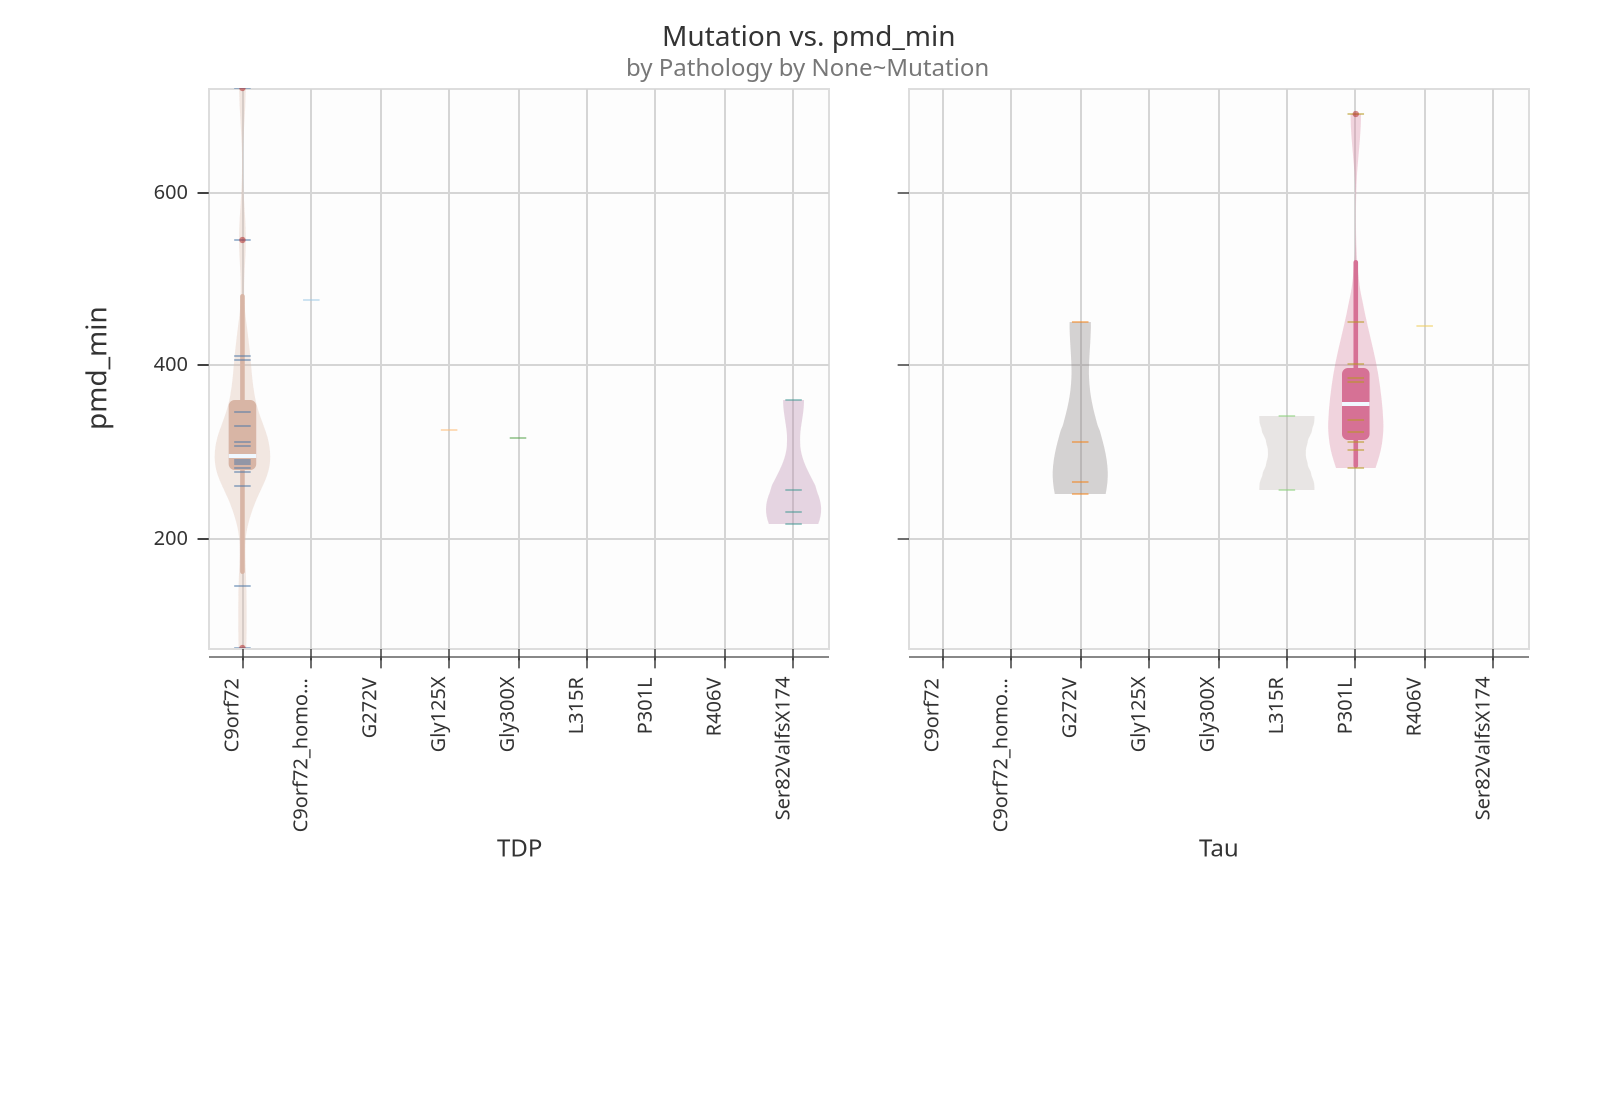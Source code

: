 {
  "autosize": "none",
  "$schema": "https://vega.github.io/schema/vega/v5.json",
  "padding": 4,
  "resize": true,
  "width": 800,
  "height": 800,
  "config": {
    "arc": {"fill": "#000"},
    "area": {"fill": "#333333b5"},
    "line": {"stroke": "#333333b5"},
    "path": {"stroke": "#333333b5"},
    "shape": {"stroke": "#333333b5"},
    "symbol": {"fill": "#333333b5", "size": 40},
    "axis": {
      "domain": false,
      "gridColor": "#d5d5d5",
      "titleColor": "#333",
      "labelOverlap": "parity",
      "labelColor": "#333",
      "gridWidth": 1,
      "labelLimit": {"signal": "label_limit"},
      "labelFontSize": {"signal": "AxisFontSize"},
      "labelPadding": 4,
      "tickColor": "#333333b5",
      "tickSize": 5.67,
      "titleFontSize": {"signal": "AxisTitle_Font"},
      "titleFontWeight": "bolder"
    },
    "title": {
      "fontSize": {"signal": "Title_Font"},
      "color": "#333",
      "fontWeight": "bolder",
      "subtitleColor": "#777"
    },
    "legend": {
      "labelBaseline": "middle",
      "labelFontSize": {"signal": "Legend_FontSize"},
      "cornerRadius": 5,
      "padding": 5,
      "offset": {"signal": "-Legend_Height"},
      "symbolSize": 100
    }
  },
  "signals": [
    {
      "name": "X_Axis",
      "value": "Mutation",
      "bind": {
        "input": "select",
        "element": "#X_Axissmartplot_id",
        "options": [
          "Sample_UID",
          "Age",
          "Gender",
          "Disease",
          "Pathology",
          "Disease Code",
          "Mutation",
          "pmd_min",
          "pH",
          "None"
        ]
      }
    },
    {
      "name": "Y_Axis",
      "value": "pmd_min",
      "bind": {
        "input": "select",
        "element": "#Y_Axissmartplot_id",
        "options": [
          "Sample_UID",
          "Age",
          "Gender",
          "Disease",
          "Pathology",
          "Disease Code",
          "Mutation",
          "pmd_min",
          "pH",
          "None"
        ]
      }
    },
    {
      "name": "Marker_Size_By",
      "value": "Color_By",
      "bind": {
        "input": "select",
        "element": "#Marker_Size_Bysmartplot_id",
        "options": [
          "Sample_UID",
          "Age",
          "Gender",
          "Disease",
          "Pathology",
          "Disease Code",
          "Mutation",
          "pmd_min",
          "pH",
          "None"
        ]
      }
    },
    {
      "name": "Facet_Cols_By",
      "value": "Pathology",
      "bind": {
        "input": "select",
        "element": "#Facet_Cols_Bysmartplot_id",
        "options": [
          "Sample_UID",
          "Age",
          "Gender",
          "Disease",
          "Pathology",
          "Disease Code",
          "Mutation",
          "pmd_min",
          "pH",
          "None"
        ]
      }
    },
    {
      "name": "Facet_Rows_By",
      "value": "None",
      "bind": {
        "input": "select",
        "element": "#Facet_Rows_Bysmartplot_id",
        "options": [
          "Sample_UID",
          "Age",
          "Gender",
          "Disease",
          "Pathology",
          "Disease Code",
          "Mutation",
          "pmd_min",
          "pH",
          "None"
        ]
      }
    },
    {
      "name": "Color_By",
      "value": "Mutation",
      "bind": {
        "input": "select",
        "element": "#Color_Bysmartplot_id",
        "options": [
          "Sample_UID",
          "Age",
          "Gender",
          "Disease",
          "Pathology",
          "Disease Code",
          "Mutation",
          "pmd_min",
          "pH",
          "None"
        ]
      }
    },
    {
      "name": "Opacity_By",
      "value": "None",
      "bind": {
        "input": "select",
        "element": "#Opacity_Bysmartplot_id",
        "options": ["None"]
      }
    },
    {
      "name": "Shape",
      "value": "circle",
      "bind": {
        "input": "select",
        "element": "#Shapesmartplot_id",
        "options": [
          "circle",
          "square",
          "cross",
          "diamond",
          "triangle-up",
          "triangle-down",
          "triangle-right",
          "triangle-left",
          "stroke",
          "arrow",
          "wedge",
          "triangle"
        ]
      }
    },
    {
      "name": "Filter_Out_From",
      "value": "None",
      "bind": {
        "input": "select",
        "element": "#Filter_Out_Fromsmartplot_id",
        "options": [
          "Sample_UID",
          "Age",
          "Gender",
          "Disease",
          "Pathology",
          "Disease Code",
          "Mutation",
          "pmd_min",
          "pH",
          "None"
        ]
      }
    },
    {"name": "graph_title", "value": ""},
    {
      "name": "AxisTitle_Font",
      "value": 12,
      "bind": {
        "element": "#AxisTitle_Fontsmartplot_id",
        "input": "range",
        "min": 0,
        "max": 24,
        "step": 1
      }
    },
    {
      "name": "Feature_Size",
      "value": 10,
      "bind": {
        "element": "#Feature_Sizesmartplot_id",
        "input": "range",
        "min": 0,
        "max": 100,
        "step": 1
      }
    },
    {
      "name": "label_limit",
      "value": 200,
      "bind": {
        "element": "#label_limitsmartplot_id",
        "input": "range",
        "min": 0,
        "max": 300,
        "step": 20
      }
    },
    {
      "name": "Marker_Opacity",
      "value": 0.5,
      "bind": {
        "element": "#Marker_Opacitysmartplot_id",
        "input": "range",
        "min": 0,
        "max": 1,
        "step": 0.1
      }
    },
    {
      "name": "Ticks",
      "value": 5,
      "bind": {
        "element": "#Tickssmartplot_id",
        "input": "range",
        "min": 0,
        "max": 50,
        "step": 1
      }
    },
    {
      "name": "Title_Font",
      "value": 14,
      "bind": {
        "element": "#Title_Fontsmartplot_id",
        "input": "range",
        "min": 0,
        "max": 24,
        "step": 1
      }
    },
    {
      "name": "Legend_FontSize",
      "value": 10,
      "bind": {
        "element": "#Legend_FontSizesmartplot_id",
        "input": "range",
        "min": 0,
        "max": 24,
        "step": 1
      }
    },
    {
      "name": "AxisFontSize",
      "value": 10,
      "bind": {
        "element": "#AxisFontSizesmartplot_id",
        "input": "range",
        "min": 0,
        "max": 24,
        "step": 1
      }
    },
    {
      "name": "Jitter_",
      "value": false,
      "bind": {"input": "checkbox", "element": "#Jitter_smartplot_id"}
    },
    {
      "name": "Interactive_",
      "value": false,
      "bind": {"input": "checkbox", "element": "#Interactive_smartplot_id"}
    },
    {
      "name": "Regression_",
      "value": false,
      "bind": {"input": "checkbox", "element": "#Regression_smartplot_id"}
    },
    {
      "name": "Outliers_",
      "value": true,
      "bind": {"input": "checkbox", "element": "#Outliers_smartplot_id"}
    },
    {
      "name": "Grids_",
      "value": true,
      "bind": {"input": "checkbox", "element": "#Gridssmartplot_id"}
    },
    {
      "name": "Dashes_",
      "value": true,
      "bind": {"input": "checkbox", "element": "#Dashes_smartplot_id"}
    },
    {"name": "Map_XY_Cat_", "value": true},
    {
      "name": "Points_",
      "value": true,
      "bind": {"input": "checkbox", "element": "#Points_smartplot_id"}
    },
    {
      "name": "Boxplot_",
      "value": true,
      "bind": {"input": "checkbox", "element": "#Boxplot_smartplot_id"}
    },
    {
      "name": "Stats_",
      "value": false,
      "bind": {"input": "checkbox", "element": "#Stats_smartplot_id"}
    },
    {
      "name": "Contours_",
      "value": false,
      "bind": {"input": "checkbox", "element": "#Contours_smartplot_id"}
    },
    {
      "name": "Histogram_Bins_Size",
      "value": 20,
      "bind": {
        "element": "#Histogram_Bins_Sizesmartplot_id",
        "input": "range",
        "min": 2,
        "max": 300,
        "step": 2
      }
    },
    {"name": "col_header_fontsize", "value": 14},
    {
      "name": "Max_Point_Size",
      "value": 20,
      "bind": {
        "element": "#Max_Point_Sizesmartplot_id",
        "input": "range",
        "min": 0,
        "max": 200,
        "step": 1
      }
    },
    {
      "name": "Min_Point_Size",
      "value": 20,
      "bind": {
        "element": "#Min_Point_Sizesmartplot_id",
        "input": "range",
        "min": 0,
        "max": 200,
        "step": 1
      }
    },
    {
      "name": "filter_min",
      "value": "-1000000",
      "bind": {"element": "#filter_minsmartplot_id", "input": "text"}
    },
    {
      "name": "filter_max",
      "value": "1000000",
      "bind": {"element": "#filter_maxsmartplot_id", "input": "text"}
    },
    {
      "name": "Filter_By_Value",
      "value": "None",
      "bind": {
        "input": "select",
        "element": "#Filter_By_Valuesmartplot_id",
        "options": ["None"]
      }
    },
    {
      "name": "Filter_Additional",
      "value": "None",
      "bind": {
        "input": "select",
        "element": "#Filter_Additionalsmartplot_id",
        "options": [
          "Sample_UID",
          "Age",
          "Gender",
          "Disease",
          "Pathology",
          "Disease Code",
          "Mutation",
          "pmd_min",
          "pH",
          "None"
        ]
      }
    },
    {
      "name": "Violin_",
      "value": true,
      "bind": {"input": "checkbox", "element": "#Violin_smartplot_id"}
    },
    {
      "name": "LogX_",
      "value": false,
      "bind": {"input": "checkbox", "element": "#LogX_smartplot_id"}
    },
    {
      "name": "LogY_",
      "value": false,
      "bind": {"input": "checkbox", "element": "#LogX_smartplot_id"}
    },
    {
      "name": "Palette",
      "value": "tableau20",
      "bind": {
        "input": "select",
        "element": "#Palettesmartplot_id",
        "options": [
          "turbo",
          "cividis",
          "Viridis",
          "Magma",
          "Inferno",
          "rainbow",
          "Plasma",
          "Blues",
          "rainbow",
          "Sinebow",
          "Reds",
          "Oranges",
          "BlueOrange",
          "BrownBlueGreen",
          "PurpleGreen",
          "PinkYellowGreen",
          "PurpleOrange",
          "RedBlue",
          "RedGrey",
          "RedYellowBlue",
          "RedYellowGreen",
          "category20",
          "category10",
          "tableau20",
          "accent",
          "dark2"
        ]
      }
    },
    {
      "name": "Invert_Colors",
      "value": false,
      "bind": {"input": "checkbox", "element": "#Invert_Colorssmartplot_id"}
    },
    {
      "name": "Reverse_Color",
      "value": true,
      "bind": {"input": "checkbox", "element": "#Reverse_Colorsmartplot_id"}
    },
    {
      "name": "Reverse_X",
      "value": true,
      "bind": {"input": "checkbox", "element": "#Reverse_Xsmartplot_id"}
    },
    {
      "name": "Reverse_Y",
      "value": true,
      "bind": {"input": "checkbox", "element": "#Reverse_Ysmartplot_id"}
    },
    {"name": "points", "value": true},
    {"name": "Show_Titles", "value": true},
    {
      "name": "Reverse_Size",
      "value": true,
      "bind": {"input": "checkbox", "element": "#Reverse_Sizesmartplot_id"}
    },
    {
      "name": "Opacity_",
      "value": 1,
      "bind": {
        "element": "#Opacity_smartplot_id",
        "input": "range",
        "min": 0,
        "max": 1,
        "step": 0.05
      }
    },
    {
      "name": "RowTitle_Width",
      "value": 100,
      "bind": {
        "element": "#RowTitle_Widthsmartplot_id",
        "input": "range",
        "min": 0,
        "max": 200,
        "step": 1
      }
    },
    {
      "name": "Title_Height",
      "value": 40,
      "bind": {
        "element": "#Title_Heightsmartplot_id",
        "input": "range",
        "min": 0,
        "max": 200,
        "step": 1
      }
    },
    {
      "name": "Legend_Height",
      "value": 100,
      "bind": {
        "element": "#Legend_Heightsmartplot_id",
        "input": "range",
        "min": 0,
        "max": 200,
        "step": 1
      }
    },
    {
      "name": "Max_Plot_Height",
      "value": 300,
      "bind": {
        "element": "#Max_Plot_Heightsmartplot_id",
        "input": "range",
        "min": 50,
        "max": 1800,
        "step": 25
      }
    },
    {
      "name": "PlotTitle_Height",
      "value": 0
    },
    {
      "name": "Xaxis_Height",
      "value": 100,
      "bind": {
        "element": "#Xaxis_Heightsmartplot_id",
        "input": "range",
        "min": 0,
        "max": 200,
        "step": 1
      }
    },
    {
      "name": "Plot_Padding",
      "value": 20,
      "bind": {
        "element": "#Plot_Paddingsmartplot_id",
        "input": "range",
        "min": 0,
        "max": 200,
        "step": 1
      }
    },
    {
      "name": "Max_Plot_Width",
      "value": 800,
      "bind": {
        "element": "#Max_Plot_Widthsmartplot_id",
        "input": "range",
        "min": 50,
        "max": 1800,
        "step": 25
      }
    },
    {
      "name": "Row_Height",
      "value": 100,
      "bind": {
        "element": "#Row_Heightsmartplot_id",
        "input": "range",
        "min": 50,
        "max": 1800,
        "step": 25
      }
    },
    {
      "name": "Maximum_Facets",
      "value": 200,
      "bind": {
        "element": "#Maximum_Facetssmartplot_id",
        "input": "range",
        "min": 1,
        "max": 200,
        "step": 1
      }
    },
    {
      "name": "Hist_Scatter_Ratio",
      "value": 0.2,
      "bind": {
        "element": "#Hist_Scatter_Ratiosmartplot_id",
        "input": "range",
        "min": 0,
        "max": 1,
        "step": 0.1
      }
    },
    
    {
      "name": "Column_Width",
      "update": "if((width-RowTitle_Width)/cols_count>Max_Plot_Width,Max_Plot_Width,(width-RowTitle_Width)/cols_count)"
    },
    {"name": "Plot_Width", "update": "Column_Width-Plot_Padding*2"},
    {
      "name": "margin_hz",
      "update": "max(0,(width-Column_Width*cols_count-RowTitle_Width)/2)"
    },
    {
      "name": "Plot_Height",
      "update": "if(rows_count>1,Row_Height-Plot_Padding,Max_Plot_Height-Plot_Padding)"
    },
    {"name": "row_ht", "update": "Plot_Height+Plot_Padding"},
    {
      "name": "height",
      "update": "if(rows_count>1,rows_count*Row_Height+Title_Height+Legend_Height+PlotTitle_Height+Xaxis_Height,Max_Plot_Height+Title_Height+Legend_Height+PlotTitle_Height+Xaxis_Height)"
    },
    {"name": "StrokeWidth", "value": 2},
    {"name": "Xord", "update": "if(indata('tdata', 'Xstr', true),true,false)"},
    {
      "name": "Yord",
      "update": "if(Y_Axis=='None',true,if(indata('tdata', 'Ystr', true),true,false))"
    },
    {
      "name": "Cord",
      "update": "if(Color_By=='None',true,if(indata('tdata', 'Cstr', true),true,false))"
    },
    {
      "name": "Mord",
      "update": "if(Facet_Cols_By=='None',true,if(indata('tdata', 'Mstr', true),true,false))"
    },
    {
      "name": "M2ord",
      "update": "if(Facet_Rows_By=='None',true,if(indata('tdata', 'Mstr2', true),true,false))"
    },
    {"name": "fail", "update": "length(data('cols_domain'))>Maximum_Facets"},
    {"name": "colors_count", "update": "length(data('colors_domain'))"},
    {"name": "cols_count", "update": "length(data('cols_domain'))"},
    {"name": "rows_count", "update": "length(data('rows_domain'))"},
    {
      "name": "clickedFilter",
      "value": null,
      "on": [
        {
          "events": "@filterLegendlab:click, @filterLegendlab2:click",
          "update": "{value: datum.value}",
          "force": true
        }
      ]
    },
    {
      "name": "show_box_graphs",
      "update": "Xord && !Yord && Y_Axis != 'None' && !fail"
    },
    {
      "name": "show_stacked_graphs",
      "update": "Xord && Y_Axis == 'None' && !fail"
    },
    {"name": "steps", "value": 30},
    {
      "name": "violin_width",
      "update": "0.8*Plot_Width / length(data('xcat_domain'))"
    },
    {
      "name": "Hist_Scatter_Ratio2",
      "update": "if(Y_Axis != 'None',Hist_Scatter_Ratio,1)"
    },
    {
      "name": "show_hist_graph",
      "update": "(!Xord && Hist_Scatter_Ratio2!=0) || (Yord=='None')"
    },
    {
      "name": "show_scatter_graph",
      "update": "!Xord && Hist_Scatter_Ratio2!=1 && !Yord && Y_Axis != 'None'"
    },
    {
      "name": "show_grid_graphs",
      "update": "Xord && Yord && Y_Axis != 'None' && !fail && Map_XY_Cat_"
    },
    {"name": "bandwidth", "value": -1},
    {"name": "resolve", "value": "shared"},
    {"name": "counts", "value": true},
    {"name": "mytitle", "value": ""},
    {"name": "graph_sum_vars", "value": 0},
    {
      "name": "hist_graph_height",
      "update": "Plot_Height*(Hist_Scatter_Ratio2)"
    },
    {"name": "scatter_graph_height", "update": "Plot_Height-hist_graph_height"},
    {"name": "yd"},
    {"name": "xd"}
  ],
  "data": [
    {
      "name": "mydata",
      "transform": [
        {"type": "formula", "as": "None", "expr": "'None'"},
        {"type": "formula", "as": "mycount", "expr": "1"},
        {"type": "formula", "as": "My_X_Value", "expr": "datum[X_Axis]"},
        {
          "type": "filter",
          "expr": "if(X_Axis != 'None' && datum[X_Axis]=='NA',false,true)"
        },
        {"type": "formula", "as": "My_Y_Value", "expr": "datum[Y_Axis]"},
        {
          "type": "filter",
          "expr": "if(Y_Axis != 'None' && datum[Y_Axis]=='NA',false,true)"
        },
        {"type": "formula", "as": "My_C_Value", "expr": "datum[Color_By]"},
        {"type": "formula", "as": "My_M_Value", "expr": "datum[Facet_Cols_By]"},
        {"type": "formula", "as": "My_O_Value", "expr": "datum[Opacity_By]"},
        {
          "type": "formula",
          "as": "My_M2_Value",
          "expr": "datum[Facet_Rows_By]"
        },
        {
          "type": "formula",
          "as": "My_S_Value",
          "expr": "if(isFinite(toNumber(datum[Marker_Size_By])),toNumber(datum[Marker_Size_By]),Feature_Size)"
        },
        {
          "type": "filter",
          "expr": "if(X_Axis != 'None',isValid(datum.My_X_Value),true)"
        },
        {
          "type": "filter",
          "expr": "if(Marker_Size_By != 'None',isValid(datum.My_S_Value),true)"
        },
        {
          "type": "filter",
          "expr": "if(Y_Axis != 'None',isValid(datum.My_Y_Value),true)"
        },
        {
          "type": "filter",
          "expr": "if(Color_By != 'None',isValid(datum.My_C_Value),true)"
        },
        {
          "type": "filter",
          "expr": "if(Facet_Cols_By != 'None',isValid(datum.My_M_Value),true)"
        },
        {
          "type": "filter",
          "expr": "if(Facet_Rows_By != 'None',isValid(datum.My_M2_Value),true)"
        },
        {
          "type": "formula",
          "as": "Ystr",
          "expr": "!isFinite(toNumber(datum['My_Y_Value']))"
        },
        {
          "type": "formula",
          "as": "Xstr",
          "expr": "!isFinite(toNumber(datum['My_X_Value']))"
        },
        {
          "type": "formula",
          "as": "Mstr",
          "expr": "!isFinite(toNumber(datum['My_M_Value']))"
        },
        {
          "type": "formula",
          "as": "Cstr",
          "expr": "!isFinite(toNumber(datum['My_C_Value']))"
        }
      ],
      "values": [
        {
          "Sample_UID": "rimod27",
          "Age": 58,
          "Gender": "Male",
          "Disease": "FTD",
          "Pathology": "TDP",
          "Disease Code": "FTD.C9",
          "Mutation": "C9orf72",
          "pmd_min": 330,
          "pH": 6.66,
          "None": "None",
          "mycount": 1,
          "My_X_Value": "C9orf72",
          "My_Y_Value": 330,
          "My_C_Value": "C9orf72",
          "My_M_Value": "TDP",
          "My_O_Value": "None",
          "My_M2_Value": "None",
          "My_S_Value": 10,
          "Ystr": false,
          "Xstr": true,
          "Mstr": true,
          "Cstr": true
        },
        {
          "Sample_UID": "rimod38",
          "Age": 64,
          "Gender": "Female",
          "Disease": "FTD",
          "Pathology": "TDP",
          "Disease Code": "FTD.C9",
          "Mutation": "C9orf72",
          "pmd_min": 545,
          "pH": 6.23,
          "None": "None",
          "mycount": 1,
          "My_X_Value": "C9orf72",
          "My_Y_Value": 545,
          "My_C_Value": "C9orf72",
          "My_M_Value": "TDP",
          "My_O_Value": "None",
          "My_M2_Value": "None",
          "My_S_Value": 10,
          "Ystr": false,
          "Xstr": true,
          "Mstr": true,
          "Cstr": true
        },
        {
          "Sample_UID": "rimod11",
          "Age": 60,
          "Gender": "Male",
          "Disease": "FTD",
          "Pathology": "TDP",
          "Disease Code": "FTD.C9",
          "Mutation": "C9orf72",
          "pmd_min": 305,
          "pH": 6.28,
          "None": "None",
          "mycount": 1,
          "My_X_Value": "C9orf72",
          "My_Y_Value": 305,
          "My_C_Value": "C9orf72",
          "My_M_Value": "TDP",
          "My_O_Value": "None",
          "My_M2_Value": "None",
          "My_S_Value": 10,
          "Ystr": false,
          "Xstr": true,
          "Mstr": true,
          "Cstr": true
        },
        {
          "Sample_UID": "rimod39",
          "Age": 59,
          "Gender": "Female",
          "Disease": "FTD",
          "Pathology": "TDP",
          "Disease Code": "FTD.C9",
          "Mutation": "C9orf72",
          "pmd_min": 720,
          "pH": null,
          "None": "None",
          "mycount": 1,
          "My_X_Value": "C9orf72",
          "My_Y_Value": 720,
          "My_C_Value": "C9orf72",
          "My_M_Value": "TDP",
          "My_O_Value": "None",
          "My_M2_Value": "None",
          "My_S_Value": 10,
          "Ystr": false,
          "Xstr": true,
          "Mstr": true,
          "Cstr": true
        },
        {
          "Sample_UID": "rimod40",
          "Age": 74,
          "Gender": "Female",
          "Disease": "FTD",
          "Pathology": "TDP",
          "Disease Code": "FTD.C9",
          "Mutation": "C9orf72",
          "pmd_min": 310,
          "pH": 6.15,
          "None": "None",
          "mycount": 1,
          "My_X_Value": "C9orf72",
          "My_Y_Value": 310,
          "My_C_Value": "C9orf72",
          "My_M_Value": "TDP",
          "My_O_Value": "None",
          "My_M2_Value": "None",
          "My_S_Value": 10,
          "Ystr": false,
          "Xstr": true,
          "Mstr": true,
          "Cstr": true
        },
        {
          "Sample_UID": "rimod35",
          "Age": 70,
          "Gender": "Female",
          "Disease": "FTD",
          "Pathology": "TDP",
          "Disease Code": "FTD.C9",
          "Mutation": "C9orf72",
          "pmd_min": 280,
          "pH": 6.64,
          "None": "None",
          "mycount": 1,
          "My_X_Value": "C9orf72",
          "My_Y_Value": 280,
          "My_C_Value": "C9orf72",
          "My_M_Value": "TDP",
          "My_O_Value": "None",
          "My_M2_Value": "None",
          "My_S_Value": 10,
          "Ystr": false,
          "Xstr": true,
          "Mstr": true,
          "Cstr": true
        },
        {
          "Sample_UID": "rimod33",
          "Age": 67,
          "Gender": "Female",
          "Disease": "FTD",
          "Pathology": "TDP",
          "Disease Code": "FTD.C9",
          "Mutation": "C9orf72",
          "pmd_min": 405,
          "pH": 6.29,
          "None": "None",
          "mycount": 1,
          "My_X_Value": "C9orf72",
          "My_Y_Value": 405,
          "My_C_Value": "C9orf72",
          "My_M_Value": "TDP",
          "My_O_Value": "None",
          "My_M2_Value": "None",
          "My_S_Value": 10,
          "Ystr": false,
          "Xstr": true,
          "Mstr": true,
          "Cstr": true
        },
        {
          "Sample_UID": "rimod15",
          "Age": 64,
          "Gender": "Male",
          "Disease": "FTD",
          "Pathology": "TDP",
          "Disease Code": "FTD.C9",
          "Mutation": "C9orf72",
          "pmd_min": 275,
          "pH": 6.25,
          "None": "None",
          "mycount": 1,
          "My_X_Value": "C9orf72",
          "My_Y_Value": 275,
          "My_C_Value": "C9orf72",
          "My_M_Value": "TDP",
          "My_O_Value": "None",
          "My_M2_Value": "None",
          "My_S_Value": 10,
          "Ystr": false,
          "Xstr": true,
          "Mstr": true,
          "Cstr": true
        },
        {
          "Sample_UID": "rimod3",
          "Age": 63,
          "Gender": "Male",
          "Disease": "FTD",
          "Pathology": "TDP",
          "Disease Code": "FTD.C9",
          "Mutation": "C9orf72",
          "pmd_min": 285,
          "pH": 6.45,
          "None": "None",
          "mycount": 1,
          "My_X_Value": "C9orf72",
          "My_Y_Value": 285,
          "My_C_Value": "C9orf72",
          "My_M_Value": "TDP",
          "My_O_Value": "None",
          "My_M2_Value": "None",
          "My_S_Value": 10,
          "Ystr": false,
          "Xstr": true,
          "Mstr": true,
          "Cstr": true
        },
        {
          "Sample_UID": "rimod53",
          "Age": 72,
          "Gender": "Female",
          "Disease": "FTD",
          "Pathology": "TDP",
          "Disease Code": "FTD.C9",
          "Mutation": "C9orf72",
          "pmd_min": 290,
          "pH": 6.25,
          "None": "None",
          "mycount": 1,
          "My_X_Value": "C9orf72",
          "My_Y_Value": 290,
          "My_C_Value": "C9orf72",
          "My_M_Value": "TDP",
          "My_O_Value": "None",
          "My_M2_Value": "None",
          "My_S_Value": 10,
          "Ystr": false,
          "Xstr": true,
          "Mstr": true,
          "Cstr": true
        },
        {
          "Sample_UID": "rimod57",
          "Age": 42,
          "Gender": "Female",
          "Disease": "FTD",
          "Pathology": "TDP",
          "Disease Code": "FTD.C9",
          "Mutation": "C9orf72",
          "pmd_min": 345,
          "pH": 6.93,
          "None": "None",
          "mycount": 1,
          "My_X_Value": "C9orf72",
          "My_Y_Value": 345,
          "My_C_Value": "C9orf72",
          "My_M_Value": "TDP",
          "My_O_Value": "None",
          "My_M2_Value": "None",
          "My_S_Value": 10,
          "Ystr": false,
          "Xstr": true,
          "Mstr": true,
          "Cstr": true
        },
        {
          "Sample_UID": "rimod42",
          "Age": 68,
          "Gender": "Female",
          "Disease": "FTD",
          "Pathology": "TDP",
          "Disease Code": "FTD.C9",
          "Mutation": "C9orf72",
          "pmd_min": 410,
          "pH": 6.77,
          "None": "None",
          "mycount": 1,
          "My_X_Value": "C9orf72",
          "My_Y_Value": 410,
          "My_C_Value": "C9orf72",
          "My_M_Value": "TDP",
          "My_O_Value": "None",
          "My_M2_Value": "None",
          "My_S_Value": 10,
          "Ystr": false,
          "Xstr": true,
          "Mstr": true,
          "Cstr": true
        },
        {
          "Sample_UID": "rimod25",
          "Age": 68,
          "Gender": "Male",
          "Disease": "FTD",
          "Pathology": "TDP",
          "Disease Code": "FTD.C9",
          "Mutation": "C9orf72",
          "pmd_min": 260,
          "pH": 6.25,
          "None": "None",
          "mycount": 1,
          "My_X_Value": "C9orf72",
          "My_Y_Value": 260,
          "My_C_Value": "C9orf72",
          "My_M_Value": "TDP",
          "My_O_Value": "None",
          "My_M2_Value": "None",
          "My_S_Value": 10,
          "Ystr": false,
          "Xstr": true,
          "Mstr": true,
          "Cstr": true
        },
        {
          "Sample_UID": "rimod20",
          "Age": 67,
          "Gender": "Female",
          "Disease": "FTD",
          "Pathology": "TDP",
          "Disease Code": "FTD.C9",
          "Mutation": "C9orf72",
          "pmd_min": 144,
          "pH": null,
          "None": "None",
          "mycount": 1,
          "My_X_Value": "C9orf72",
          "My_Y_Value": 144,
          "My_C_Value": "C9orf72",
          "My_M_Value": "TDP",
          "My_O_Value": "None",
          "My_M2_Value": "None",
          "My_S_Value": 10,
          "Ystr": false,
          "Xstr": true,
          "Mstr": true,
          "Cstr": true
        },
        {
          "Sample_UID": "rimod10",
          "Age": 41,
          "Gender": "Male",
          "Disease": "FTD",
          "Pathology": "TDP",
          "Disease Code": "FTD.C9",
          "Mutation": "C9orf72_homozygote",
          "pmd_min": 475.2,
          "pH": null,
          "None": "None",
          "mycount": 1,
          "My_X_Value": "C9orf72_homozygote",
          "My_Y_Value": 475.2,
          "My_C_Value": "C9orf72_homozygote",
          "My_M_Value": "TDP",
          "My_O_Value": "None",
          "My_M2_Value": "None",
          "My_S_Value": 10,
          "Ystr": false,
          "Xstr": true,
          "Mstr": true,
          "Cstr": true
        },
        {
          "Sample_UID": "rimod8",
          "Age": 62,
          "Gender": "Female",
          "Disease": "FTD",
          "Pathology": "TDP",
          "Disease Code": "FTD.C9",
          "Mutation": "C9orf72",
          "pmd_min": 72,
          "pH": null,
          "None": "None",
          "mycount": 1,
          "My_X_Value": "C9orf72",
          "My_Y_Value": 72,
          "My_C_Value": "C9orf72",
          "My_M_Value": "TDP",
          "My_O_Value": "None",
          "My_M2_Value": "None",
          "My_S_Value": 10,
          "Ystr": false,
          "Xstr": true,
          "Mstr": true,
          "Cstr": true
        },
        {
          "Sample_UID": "rimod23",
          "Age": 60,
          "Gender": "Male",
          "Disease": "FTD",
          "Pathology": "TDP",
          "Disease Code": "FTD.C9",
          "Mutation": "C9orf72",
          "pmd_min": 288,
          "pH": null,
          "None": "None",
          "mycount": 1,
          "My_X_Value": "C9orf72",
          "My_Y_Value": 288,
          "My_C_Value": "C9orf72",
          "My_M_Value": "TDP",
          "My_O_Value": "None",
          "My_M2_Value": "None",
          "My_S_Value": 10,
          "Ystr": false,
          "Xstr": true,
          "Mstr": true,
          "Cstr": true
        },
        {
          "Sample_UID": "rimod66",
          "Age": 52,
          "Gender": "Female",
          "Disease": "FTD",
          "Pathology": "TDP",
          "Disease Code": "FTD.GRN",
          "Mutation": null,
          "pmd_min": null,
          "pH": null,
          "None": "None",
          "mycount": 1,
          "My_X_Value": null,
          "My_Y_Value": null,
          "My_C_Value": null,
          "My_M_Value": "TDP",
          "My_O_Value": "None",
          "My_M2_Value": "None",
          "My_S_Value": 10
        },
        {
          "Sample_UID": "rimod31",
          "Age": 66,
          "Gender": "Female",
          "Disease": "FTD",
          "Pathology": "TDP",
          "Disease Code": "FTD.GRN",
          "Mutation": "Gly300X",
          "pmd_min": 315,
          "pH": 6.45,
          "None": "None",
          "mycount": 1,
          "My_X_Value": "Gly300X",
          "My_Y_Value": 315,
          "My_C_Value": "Gly300X",
          "My_M_Value": "TDP",
          "My_O_Value": "None",
          "My_M2_Value": "None",
          "My_S_Value": 10,
          "Ystr": false,
          "Xstr": true,
          "Mstr": true,
          "Cstr": true
        },
        {
          "Sample_UID": "rimod28",
          "Age": 63,
          "Gender": "Male",
          "Disease": "FTD",
          "Pathology": "TDP",
          "Disease Code": "FTD.GRN",
          "Mutation": null,
          "pmd_min": 365,
          "pH": 6.27,
          "None": "None",
          "mycount": 1,
          "My_X_Value": null,
          "My_Y_Value": 365,
          "My_C_Value": null,
          "My_M_Value": "TDP",
          "My_O_Value": "None",
          "My_M2_Value": "None",
          "My_S_Value": 10
        },
        {
          "Sample_UID": "rimod29",
          "Age": 76,
          "Gender": "Female",
          "Disease": "FTD",
          "Pathology": "TDP",
          "Disease Code": "FTD.GRN",
          "Mutation": "Ser82ValfsX174",
          "pmd_min": 215,
          "pH": 6.1,
          "None": "None",
          "mycount": 1,
          "My_X_Value": "Ser82ValfsX174",
          "My_Y_Value": 215,
          "My_C_Value": "Ser82ValfsX174",
          "My_M_Value": "TDP",
          "My_O_Value": "None",
          "My_M2_Value": "None",
          "My_S_Value": 10,
          "Ystr": false,
          "Xstr": true,
          "Mstr": true,
          "Cstr": true
        },
        {
          "Sample_UID": "rimod24",
          "Age": 52,
          "Gender": "Female",
          "Disease": "FTD",
          "Pathology": "TDP",
          "Disease Code": "FTD.GRN",
          "Mutation": "Ser82ValfsX174",
          "pmd_min": 230,
          "pH": 6.48,
          "None": "None",
          "mycount": 1,
          "My_X_Value": "Ser82ValfsX174",
          "My_Y_Value": 230,
          "My_C_Value": "Ser82ValfsX174",
          "My_M_Value": "TDP",
          "My_O_Value": "None",
          "My_M2_Value": "None",
          "My_S_Value": 10,
          "Ystr": false,
          "Xstr": true,
          "Mstr": true,
          "Cstr": true
        },
        {
          "Sample_UID": "rimod2",
          "Age": 69,
          "Gender": "Female",
          "Disease": "FTD",
          "Pathology": "TDP",
          "Disease Code": "FTD.GRN",
          "Mutation": "Gly125X",
          "pmd_min": 325,
          "pH": 6.44,
          "None": "None",
          "mycount": 1,
          "My_X_Value": "Gly125X",
          "My_Y_Value": 325,
          "My_C_Value": "Gly125X",
          "My_M_Value": "TDP",
          "My_O_Value": "None",
          "My_M2_Value": "None",
          "My_S_Value": 10,
          "Ystr": false,
          "Xstr": true,
          "Mstr": true,
          "Cstr": true
        },
        {
          "Sample_UID": "rimod72",
          "Age": 58,
          "Gender": "Male",
          "Disease": "FTD",
          "Pathology": "TDP",
          "Disease Code": "FTD.GRN",
          "Mutation": "Ser82ValfsX174",
          "pmd_min": 360,
          "pH": 6.19,
          "None": "None",
          "mycount": 1,
          "My_X_Value": "Ser82ValfsX174",
          "My_Y_Value": 360,
          "My_C_Value": "Ser82ValfsX174",
          "My_M_Value": "TDP",
          "My_O_Value": "None",
          "My_M2_Value": "None",
          "My_S_Value": 10,
          "Ystr": false,
          "Xstr": true,
          "Mstr": true,
          "Cstr": true
        },
        {
          "Sample_UID": "rimod13",
          "Age": 67,
          "Gender": "Female",
          "Disease": "FTD",
          "Pathology": "TDP",
          "Disease Code": "FTD.GRN",
          "Mutation": "Ser82ValfsX174",
          "pmd_min": 255,
          "pH": 6.2,
          "None": "None",
          "mycount": 1,
          "My_X_Value": "Ser82ValfsX174",
          "My_Y_Value": 255,
          "My_C_Value": "Ser82ValfsX174",
          "My_M_Value": "TDP",
          "My_O_Value": "None",
          "My_M2_Value": "None",
          "My_S_Value": 10,
          "Ystr": false,
          "Xstr": true,
          "Mstr": true,
          "Cstr": true
        },
        {
          "Sample_UID": "rimod9",
          "Age": 61,
          "Gender": "Male",
          "Disease": "FTD",
          "Pathology": "TDP",
          "Disease Code": "FTD.GRN",
          "Mutation": null,
          "pmd_min": 504,
          "pH": null,
          "None": "None",
          "mycount": 1,
          "My_X_Value": null,
          "My_Y_Value": 504,
          "My_C_Value": null,
          "My_M_Value": "TDP",
          "My_O_Value": "None",
          "My_M2_Value": "None",
          "My_S_Value": 10
        },
        {
          "Sample_UID": "rimod41",
          "Age": 59,
          "Gender": "Male",
          "Disease": "FTD",
          "Pathology": "TDP",
          "Disease Code": "FTD.GRN",
          "Mutation": null,
          "pmd_min": 285,
          "pH": 6.52,
          "None": "None",
          "mycount": 1,
          "My_X_Value": null,
          "My_Y_Value": 285,
          "My_C_Value": null,
          "My_M_Value": "TDP",
          "My_O_Value": "None",
          "My_M2_Value": "None",
          "My_S_Value": 10
        },
        {
          "Sample_UID": "rimod49",
          "Age": 74,
          "Gender": "Female",
          "Disease": "FTD",
          "Pathology": "TDP",
          "Disease Code": "FTD.GRN",
          "Mutation": null,
          "pmd_min": 720,
          "pH": null,
          "None": "None",
          "mycount": 1,
          "My_X_Value": null,
          "My_Y_Value": 720,
          "My_C_Value": null,
          "My_M_Value": "TDP",
          "My_O_Value": "None",
          "My_M2_Value": "None",
          "My_S_Value": 10
        },
        {
          "Sample_UID": "rimod18",
          "Age": 66,
          "Gender": "Male",
          "Disease": "FTD",
          "Pathology": "Tau",
          "Disease Code": "FTD.MAPT",
          "Mutation": "P301L",
          "pmd_min": 300,
          "pH": 6.3,
          "None": "None",
          "mycount": 1,
          "My_X_Value": "P301L",
          "My_Y_Value": 300,
          "My_C_Value": "P301L",
          "My_M_Value": "Tau",
          "My_O_Value": "None",
          "My_M2_Value": "None",
          "My_S_Value": 10,
          "Ystr": false,
          "Xstr": true,
          "Mstr": true,
          "Cstr": true
        },
        {
          "Sample_UID": "rimod55",
          "Age": 63,
          "Gender": "Female",
          "Disease": "FTD",
          "Pathology": "Tau",
          "Disease Code": "FTD.MAPT",
          "Mutation": "L315R",
          "pmd_min": 255,
          "pH": 6.36,
          "None": "None",
          "mycount": 1,
          "My_X_Value": "L315R",
          "My_Y_Value": 255,
          "My_C_Value": "L315R",
          "My_M_Value": "Tau",
          "My_O_Value": "None",
          "My_M2_Value": "None",
          "My_S_Value": 10,
          "Ystr": false,
          "Xstr": true,
          "Mstr": true,
          "Cstr": true
        },
        {
          "Sample_UID": "rimod61",
          "Age": 63,
          "Gender": "Female",
          "Disease": "FTD",
          "Pathology": "Tau",
          "Disease Code": "FTD.MAPT",
          "Mutation": "G272V",
          "pmd_min": 250,
          "pH": 6.64,
          "None": "None",
          "mycount": 1,
          "My_X_Value": "G272V",
          "My_Y_Value": 250,
          "My_C_Value": "G272V",
          "My_M_Value": "Tau",
          "My_O_Value": "None",
          "My_M2_Value": "None",
          "My_S_Value": 10,
          "Ystr": false,
          "Xstr": true,
          "Mstr": true,
          "Cstr": true
        },
        {
          "Sample_UID": "rimod59",
          "Age": 75,
          "Gender": "Female",
          "Disease": "FTD",
          "Pathology": "Tau",
          "Disease Code": "FTD.MAPT",
          "Mutation": "R406V",
          "pmd_min": 445,
          "pH": 6.6,
          "None": "None",
          "mycount": 1,
          "My_X_Value": "R406V",
          "My_Y_Value": 445,
          "My_C_Value": "R406V",
          "My_M_Value": "Tau",
          "My_O_Value": "None",
          "My_M2_Value": "None",
          "My_S_Value": 10,
          "Ystr": false,
          "Xstr": true,
          "Mstr": true,
          "Cstr": true
        },
        {
          "Sample_UID": "rimod5",
          "Age": 46,
          "Gender": "Male",
          "Disease": "FTD",
          "Pathology": "Tau",
          "Disease Code": "FTD.MAPT",
          "Mutation": "P301L",
          "pmd_min": 335,
          "pH": 6.48,
          "None": "None",
          "mycount": 1,
          "My_X_Value": "P301L",
          "My_Y_Value": 335,
          "My_C_Value": "P301L",
          "My_M_Value": "Tau",
          "My_O_Value": "None",
          "My_M2_Value": "None",
          "My_S_Value": 10,
          "Ystr": false,
          "Xstr": true,
          "Mstr": true,
          "Cstr": true
        },
        {
          "Sample_UID": "rimod43",
          "Age": 66,
          "Gender": "Female",
          "Disease": "FTD",
          "Pathology": "Tau",
          "Disease Code": "FTD.MAPT",
          "Mutation": "P301L",
          "pmd_min": 400,
          "pH": 6.52,
          "None": "None",
          "mycount": 1,
          "My_X_Value": "P301L",
          "My_Y_Value": 400,
          "My_C_Value": "P301L",
          "My_M_Value": "Tau",
          "My_O_Value": "None",
          "My_M2_Value": "None",
          "My_S_Value": 10,
          "Ystr": false,
          "Xstr": true,
          "Mstr": true,
          "Cstr": true
        },
        {
          "Sample_UID": "rimod34",
          "Age": 54,
          "Gender": "Female",
          "Disease": "FTD",
          "Pathology": "Tau",
          "Disease Code": "FTD.MAPT",
          "Mutation": "G272V",
          "pmd_min": 450,
          "pH": 6.46,
          "None": "None",
          "mycount": 1,
          "My_X_Value": "G272V",
          "My_Y_Value": 450,
          "My_C_Value": "G272V",
          "My_M_Value": "Tau",
          "My_O_Value": "None",
          "My_M2_Value": "None",
          "My_S_Value": 10,
          "Ystr": false,
          "Xstr": true,
          "Mstr": true,
          "Cstr": true
        },
        {
          "Sample_UID": "rimod37",
          "Age": 49,
          "Gender": "Male",
          "Disease": "FTD",
          "Pathology": "Tau",
          "Disease Code": "FTD.MAPT",
          "Mutation": "G272V",
          "pmd_min": 310,
          "pH": 6.54,
          "None": "None",
          "mycount": 1,
          "My_X_Value": "G272V",
          "My_Y_Value": 310,
          "My_C_Value": "G272V",
          "My_M_Value": "Tau",
          "My_O_Value": "None",
          "My_M2_Value": "None",
          "My_S_Value": 10,
          "Ystr": false,
          "Xstr": true,
          "Mstr": true,
          "Cstr": true
        },
        {
          "Sample_UID": "rimod62",
          "Age": 68,
          "Gender": "Female",
          "Disease": "FTD",
          "Pathology": "Tau",
          "Disease Code": "FTD.MAPT",
          "Mutation": "L315R",
          "pmd_min": 340,
          "pH": 6.6,
          "None": "None",
          "mycount": 1,
          "My_X_Value": "L315R",
          "My_Y_Value": 340,
          "My_C_Value": "L315R",
          "My_M_Value": "Tau",
          "My_O_Value": "None",
          "My_M2_Value": "None",
          "My_S_Value": 10,
          "Ystr": false,
          "Xstr": true,
          "Mstr": true,
          "Cstr": true
        },
        {
          "Sample_UID": "rimod68",
          "Age": 52,
          "Gender": "Male",
          "Disease": "FTD",
          "Pathology": "Tau",
          "Disease Code": "FTD.MAPT",
          "Mutation": "P301L",
          "pmd_min": 690,
          "pH": null,
          "None": "None",
          "mycount": 1,
          "My_X_Value": "P301L",
          "My_Y_Value": 690,
          "My_C_Value": "P301L",
          "My_M_Value": "Tau",
          "My_O_Value": "None",
          "My_M2_Value": "None",
          "My_S_Value": 10,
          "Ystr": false,
          "Xstr": true,
          "Mstr": true,
          "Cstr": true
        },
        {
          "Sample_UID": "rimod47",
          "Age": 51,
          "Gender": "Male",
          "Disease": "FTD",
          "Pathology": "Tau",
          "Disease Code": "FTD.MAPT",
          "Mutation": "G272V",
          "pmd_min": 265,
          "pH": 6.1,
          "None": "None",
          "mycount": 1,
          "My_X_Value": "G272V",
          "My_Y_Value": 265,
          "My_C_Value": "G272V",
          "My_M_Value": "Tau",
          "My_O_Value": "None",
          "My_M2_Value": "None",
          "My_S_Value": 10,
          "Ystr": false,
          "Xstr": true,
          "Mstr": true,
          "Cstr": true
        },
        {
          "Sample_UID": "rimod58",
          "Age": 60,
          "Gender": "Male",
          "Disease": "FTD",
          "Pathology": "Tau",
          "Disease Code": "FTD.MAPT",
          "Mutation": "P301L",
          "pmd_min": 323,
          "pH": 6.3,
          "None": "None",
          "mycount": 1,
          "My_X_Value": "P301L",
          "My_Y_Value": 323,
          "My_C_Value": "P301L",
          "My_M_Value": "Tau",
          "My_O_Value": "None",
          "My_M2_Value": "None",
          "My_S_Value": 10,
          "Ystr": false,
          "Xstr": true,
          "Mstr": true,
          "Cstr": true
        },
        {
          "Sample_UID": "rimod22",
          "Age": 64,
          "Gender": "Female",
          "Disease": "FTD",
          "Pathology": "Tau",
          "Disease Code": "FTD.MAPT",
          "Mutation": "P301L",
          "pmd_min": 450,
          "pH": 5.91,
          "None": "None",
          "mycount": 1,
          "My_X_Value": "P301L",
          "My_Y_Value": 450,
          "My_C_Value": "P301L",
          "My_M_Value": "Tau",
          "My_O_Value": "None",
          "My_M2_Value": "None",
          "My_S_Value": 10,
          "Ystr": false,
          "Xstr": true,
          "Mstr": true,
          "Cstr": true
        },
        {
          "Sample_UID": "rimod54",
          "Age": 64,
          "Gender": "Male",
          "Disease": "FTD",
          "Pathology": "Tau",
          "Disease Code": "FTD.MAPT",
          "Mutation": "P301L",
          "pmd_min": 385,
          "pH": 6.38,
          "None": "None",
          "mycount": 1,
          "My_X_Value": "P301L",
          "My_Y_Value": 385,
          "My_C_Value": "P301L",
          "My_M_Value": "Tau",
          "My_O_Value": "None",
          "My_M2_Value": "None",
          "My_S_Value": 10,
          "Ystr": false,
          "Xstr": true,
          "Mstr": true,
          "Cstr": true
        },
        {
          "Sample_UID": "rimod60",
          "Age": 60,
          "Gender": "Male",
          "Disease": "FTD",
          "Pathology": "Tau",
          "Disease Code": "FTD.MAPT",
          "Mutation": "P301L",
          "pmd_min": 280,
          "pH": 6.45,
          "None": "None",
          "mycount": 1,
          "My_X_Value": "P301L",
          "My_Y_Value": 280,
          "My_C_Value": "P301L",
          "My_M_Value": "Tau",
          "My_O_Value": "None",
          "My_M2_Value": "None",
          "My_S_Value": 10,
          "Ystr": false,
          "Xstr": true,
          "Mstr": true,
          "Cstr": true
        },
        {
          "Sample_UID": "rimod70",
          "Age": 64,
          "Gender": "Female",
          "Disease": "FTD",
          "Pathology": "Tau",
          "Disease Code": "FTD.MAPT",
          "Mutation": "P301L",
          "pmd_min": 310,
          "pH": 6.4,
          "None": "None",
          "mycount": 1,
          "My_X_Value": "P301L",
          "My_Y_Value": 310,
          "My_C_Value": "P301L",
          "My_M_Value": "Tau",
          "My_O_Value": "None",
          "My_M2_Value": "None",
          "My_S_Value": 10,
          "Ystr": false,
          "Xstr": true,
          "Mstr": true,
          "Cstr": true
        },
        {
          "Sample_UID": "rimod67",
          "Age": 76,
          "Gender": "Female",
          "Disease": "FTD",
          "Pathology": "Tau",
          "Disease Code": "FTD.MAPT",
          "Mutation": "P301L",
          "pmd_min": 380,
          "pH": null,
          "None": "None",
          "mycount": 1,
          "My_X_Value": "P301L",
          "My_Y_Value": 380,
          "My_C_Value": "P301L",
          "My_M_Value": "Tau",
          "My_O_Value": "None",
          "My_M2_Value": "None",
          "My_S_Value": 10,
          "Ystr": false,
          "Xstr": true,
          "Mstr": true,
          "Cstr": true
        },
        {
          "Sample_UID": "rimod19",
          "Age": 91,
          "Gender": "Male",
          "Disease": "Control",
          "Pathology": null,
          "Disease Code": "Control",
          "Mutation": null,
          "pmd_min": 480,
          "pH": 6.26,
          "None": "None",
          "mycount": 1,
          "My_X_Value": null,
          "My_Y_Value": 480,
          "My_C_Value": null,
          "My_M_Value": null,
          "My_O_Value": "None",
          "My_M2_Value": "None",
          "My_S_Value": 10
        },
        {
          "Sample_UID": "rimod30",
          "Age": 60,
          "Gender": "Female",
          "Disease": "Control",
          "Pathology": null,
          "Disease Code": "Control",
          "Mutation": null,
          "pmd_min": 450,
          "pH": 6.8,
          "None": "None",
          "mycount": 1,
          "My_X_Value": null,
          "My_Y_Value": 450,
          "My_C_Value": null,
          "My_M_Value": null,
          "My_O_Value": "None",
          "My_M2_Value": "None",
          "My_S_Value": 10
        },
        {
          "Sample_UID": "rimod51",
          "Age": 89,
          "Gender": "Female",
          "Disease": "Control",
          "Pathology": null,
          "Disease Code": "Control",
          "Mutation": null,
          "pmd_min": 370,
          "pH": 6.36,
          "None": "None",
          "mycount": 1,
          "My_X_Value": null,
          "My_Y_Value": 370,
          "My_C_Value": null,
          "My_M_Value": null,
          "My_O_Value": "None",
          "My_M2_Value": "None",
          "My_S_Value": 10
        },
        {
          "Sample_UID": "rimod64",
          "Age": 70,
          "Gender": "Male",
          "Disease": "Control",
          "Pathology": null,
          "Disease Code": "Control",
          "Mutation": null,
          "pmd_min": 215,
          "pH": 7.2,
          "None": "None",
          "mycount": 1,
          "My_X_Value": null,
          "My_Y_Value": 215,
          "My_C_Value": null,
          "My_M_Value": null,
          "My_O_Value": "None",
          "My_M2_Value": "None",
          "My_S_Value": 10
        },
        {
          "Sample_UID": "rimod16",
          "Age": 83,
          "Gender": "Male",
          "Disease": "Control",
          "Pathology": null,
          "Disease Code": "Control",
          "Mutation": null,
          "pmd_min": 345,
          "pH": 6.35,
          "None": "None",
          "mycount": 1,
          "My_X_Value": null,
          "My_Y_Value": 345,
          "My_C_Value": null,
          "My_M_Value": null,
          "My_O_Value": "None",
          "My_M2_Value": "None",
          "My_S_Value": 10
        },
        {
          "Sample_UID": "rimod12",
          "Age": 85,
          "Gender": "Female",
          "Disease": "Control",
          "Pathology": null,
          "Disease Code": "Control",
          "Mutation": null,
          "pmd_min": 425,
          "pH": null,
          "None": "None",
          "mycount": 1,
          "My_X_Value": null,
          "My_Y_Value": 425,
          "My_C_Value": null,
          "My_M_Value": null,
          "My_O_Value": "None",
          "My_M2_Value": "None",
          "My_S_Value": 10
        },
        {
          "Sample_UID": "rimod7",
          "Age": 82,
          "Gender": "Male",
          "Disease": "Control",
          "Pathology": null,
          "Disease Code": "Control",
          "Mutation": null,
          "pmd_min": 350,
          "pH": 6.57,
          "None": "None",
          "mycount": 1,
          "My_X_Value": null,
          "My_Y_Value": 350,
          "My_C_Value": null,
          "My_M_Value": null,
          "My_O_Value": "None",
          "My_M2_Value": "None",
          "My_S_Value": 10
        },
        {
          "Sample_UID": "rimod48",
          "Age": 49,
          "Gender": "Male",
          "Disease": "Control",
          "Pathology": null,
          "Disease Code": "Control",
          "Mutation": null,
          "pmd_min": 375,
          "pH": 6.23,
          "None": "None",
          "mycount": 1,
          "My_X_Value": null,
          "My_Y_Value": 375,
          "My_C_Value": null,
          "My_M_Value": null,
          "My_O_Value": "None",
          "My_M2_Value": "None",
          "My_S_Value": 10
        },
        {
          "Sample_UID": "rimod71",
          "Age": 87,
          "Gender": "Female",
          "Disease": "Control",
          "Pathology": null,
          "Disease Code": "Control",
          "Mutation": null,
          "pmd_min": 420,
          "pH": 6.92,
          "None": "None",
          "mycount": 1,
          "My_X_Value": null,
          "My_Y_Value": 420,
          "My_C_Value": null,
          "My_M_Value": null,
          "My_O_Value": "None",
          "My_M2_Value": "None",
          "My_S_Value": 10
        },
        {
          "Sample_UID": "rimod32",
          "Age": 76,
          "Gender": "Female",
          "Disease": "Control",
          "Pathology": null,
          "Disease Code": "Control",
          "Mutation": null,
          "pmd_min": 435,
          "pH": 6.87,
          "None": "None",
          "mycount": 1,
          "My_X_Value": null,
          "My_Y_Value": 435,
          "My_C_Value": null,
          "My_M_Value": null,
          "My_O_Value": "None",
          "My_M2_Value": "None",
          "My_S_Value": 10
        },
        {
          "Sample_UID": "rimod44",
          "Age": 75,
          "Gender": "Female",
          "Disease": "Control",
          "Pathology": null,
          "Disease Code": "Control",
          "Mutation": null,
          "pmd_min": 325,
          "pH": 6.75,
          "None": "None",
          "mycount": 1,
          "My_X_Value": null,
          "My_Y_Value": 325,
          "My_C_Value": null,
          "My_M_Value": null,
          "My_O_Value": "None",
          "My_M2_Value": "None",
          "My_S_Value": 10
        },
        {
          "Sample_UID": "rimod65",
          "Age": 84,
          "Gender": "Female",
          "Disease": "Control",
          "Pathology": null,
          "Disease Code": "Control",
          "Mutation": null,
          "pmd_min": 355,
          "pH": 6.1,
          "None": "None",
          "mycount": 1,
          "My_X_Value": null,
          "My_Y_Value": 355,
          "My_C_Value": null,
          "My_M_Value": null,
          "My_O_Value": "None",
          "My_M2_Value": "None",
          "My_S_Value": 10
        },
        {
          "Sample_UID": "rimod52",
          "Age": 89,
          "Gender": "Female",
          "Disease": "Control",
          "Pathology": null,
          "Disease Code": "Control",
          "Mutation": null,
          "pmd_min": 340,
          "pH": 6.75,
          "None": "None",
          "mycount": 1,
          "My_X_Value": null,
          "My_Y_Value": 340,
          "My_C_Value": null,
          "My_M_Value": null,
          "My_O_Value": "None",
          "My_M2_Value": "None",
          "My_S_Value": 10
        },
        {
          "Sample_UID": "rimod36",
          "Age": 84,
          "Gender": "Female",
          "Disease": "Control",
          "Pathology": null,
          "Disease Code": "Control",
          "Mutation": null,
          "pmd_min": 336,
          "pH": 6.68,
          "None": "None",
          "mycount": 1,
          "My_X_Value": null,
          "My_Y_Value": 336,
          "My_C_Value": null,
          "My_M_Value": null,
          "My_O_Value": "None",
          "My_M2_Value": "None",
          "My_S_Value": 10
        },
        {
          "Sample_UID": "rimod1",
          "Age": 83,
          "Gender": "Female",
          "Disease": "Control",
          "Pathology": null,
          "Disease Code": "Control",
          "Mutation": null,
          "pmd_min": 363,
          "pH": 6.6,
          "None": "None",
          "mycount": 1,
          "My_X_Value": null,
          "My_Y_Value": 363,
          "My_C_Value": null,
          "My_M_Value": null,
          "My_O_Value": "None",
          "My_M2_Value": "None",
          "My_S_Value": 10
        },
        {
          "Sample_UID": "rimod56",
          "Age": 88,
          "Gender": "Male",
          "Disease": "Control",
          "Pathology": null,
          "Disease Code": "Control",
          "Mutation": null,
          "pmd_min": 340,
          "pH": 7.3,
          "None": "None",
          "mycount": 1,
          "My_X_Value": null,
          "My_Y_Value": 340,
          "My_C_Value": null,
          "My_M_Value": null,
          "My_O_Value": "None",
          "My_M2_Value": "None",
          "My_S_Value": 10
        },
        {
          "Sample_UID": null,
          "Age": null,
          "Gender": null,
          "Disease": null,
          "Pathology": null,
          "Disease Code": null,
          "Mutation": null,
          "pmd_min": null,
          "pH": null,
          "None": "None",
          "mycount": 1,
          "My_X_Value": null,
          "My_Y_Value": null,
          "My_C_Value": null,
          "My_M_Value": null,
          "My_O_Value": "None",
          "My_M2_Value": "None",
          "My_S_Value": 10
        }
      ]
    },
    {
      "name": "selectedFilter",
      "on": [{"trigger": "clickedFilter", "toggle": "clickedFilter"}]
    },
    {
      "name": "selectedFilter2",
      "on": [{"trigger": "clickedFilter", "toggle": "clickedFilter"}]
    },
    {
      "name": "tdata",
      "source": "mydata",
      "transform": [
        {
          "type": "filter",
          "expr": "!indata('selectedFilter', 'value', datum[Filter_Out_From])"
        },
        {
          "type": "filter",
          "expr": "!indata('selectedFilter2', 'value', datum[Filter_Additional])"
        },
        {"type": "extent", "field": "My_Y_Value", "signal": "Y_maxmin_num"},
        {"type": "extent", "field": "My_X_Value", "signal": "X_maxmin_num"}
      ]
    },
    {
      "name": "colors_domain",
      "source": "tdata",
      "transform": [
        {
          "type": "filter",
          "expr": "if(Filter_By_Value!='None',if(datum[Filter_By_Value]>=toNumber(filter_min)&datum[Filter_By_Value]<=toNumber(filter_max),true,false),true)"
        },
        {"type": "collect", "sort": {"field": "My_C_Value"}},
        {"type": "aggregate", "groupby": ["My_C_Value"]}
      ]
    },
    {
      "name": "cols_domain",
      "source": "tdata",
      "transform": [
        {"type": "aggregate", "groupby": ["My_M_Value"]},
        {"type": "collect", "sort": {"field": "My_M_Value"}},
        {"type": "formula", "as": "data", "expr": "datum['My_M_Value']"}
      ]
    },
    {
      "name": "rows_domain",
      "source": "tdata",
      "transform": [
        {"type": "aggregate", "groupby": ["My_M2_Value"]},
        {"type": "collect", "sort": {"field": "My_M2_Value"}},
        {"type": "formula", "as": "data", "expr": "datum['My_M2_Value']"}
      ]
    },
    {
      "name": "graph_stackplots",
      "values": [1],
      "transform": [{"type": "filter", "expr": "show_stacked_graphs"}]
    },
    {
      "name": "graph_boxplots",
      "values": [1],
      "transform": [{"type": "filter", "expr": "show_box_graphs"}]
    },
    {
      "name": "graph_grids",
      "values": [1],
      "transform": [{"type": "filter", "expr": "show_grid_graphs"}]
    },
    {
      "name": "graph_scatter",
      "values": [1],
      "transform": [
        {"type": "filter", "expr": "show_scatter_graph||show_hist_graph"}
      ]
    },
    {
      "name": "xcat_domain",
      "source": "tdata",
      "transform": [{"type": "aggregate", "groupby": ["My_X_Value"]}]
    }
  ],
  "scales": [
    {
      "name": "color_scale_cat",
      "type": "ordinal",
      "domain": {"data": "colors_domain", "sort": true, "field": "My_C_Value"},
      "range": {"scheme": {"signal": "Palette"}}
    },
    {
      "name": "color_scale_cont",
      "type": "quantize",
      "range": {"scheme": {"signal": "Palette"}, "count": 20},
      "reverse": {"signal": "Invert_Colors"},
      "domain": {"data": "tdata", "field": "My_C_Value"}
    },
    {
      "name": "filter_scale",
      "type": "ordinal",
      "range": {"scheme": {"signal": "Palette"}},
      "domain": {
        "data": "mydata",
        "field": {"signal": "Filter_Out_From"},
        "sort": true
      }
    },
    {
      "name": "filter_scale2",
      "type": "ordinal",
      "range": {"scheme": {"signal": "Palette"}},
      "domain": {
        "data": "mydata",
        "field": {"signal": "Filter_Additional"},
        "sort": true
      }
    },
    {
      "name": "row_scale",
      "type": "band",
      "range": [
        {"signal": "PlotTitle_Height"},
        {"signal": "Row_Height*rows_count"}
      ],
      "domain": {"data": "rows_domain", "field": "data", "sort": true}
    },
    {
      "name": "col_scale",
      "type": "band",
      "range": [
        {"signal": "RowTitle_Width"},
        {"signal": "width"}
      ],
      "domain": {"data": "cols_domain", "field": "data", "sort": true}
    }
  ],
  "marks": [
    {
      "type": "group",
      "interactive": true,
      "name": "title_graphs",
      "encode": {
        "update": {
          "height": {"signal": "Title_Height"},
          "x": {"signal": "margin_hz"},
          "width": {"signal": "width-margin_hz*2"},
          "y": {"signal": "0"}
        }
      },
      "title": {
        "text": {
          "signal": "if(graph_title,graph_title+ ':','')+if(X_Axis!='None',X_Axis,'')+if(Y_Axis!='None',' vs. '+Y_Axis,'')"
        },
        "subtitle": {
          "signal": "if(Facet_Cols_By!='None',' by '+Facet_Cols_By,'')+if(Facet_Cols_By!='None',' by '+Facet_Rows_By,'')+if(Color_By!='None','~'+Color_By,'')"
        },
        "dy": {"signal": "Title_Height"},
        "anchor": "middle"
      }
    },
    {
      "type": "group",
      "interactive": true,
      "name": "multi_scatter",
      "from": {"data": "graph_scatter"},
      "marks": [
        {
          "type": "group",
          "interactive": true,
          "encode": {
            "update": {
              "height": {
                "signal": "height-Title_Height-Xaxis_Height-Legend_Height"
              },
              "x": {"signal": "margin_hz"},
              "width": {"signal": "width-margin_hz*2"},
              "y": {"signal": "Title_Height"}
            }
          },
          "signals": [
            {
              "name": "xcur",
              "value": null,
              "on": [
                {
                  "events": "mousedown, touchstart, touchend",
                  "update": "Interactive_ ? slice(xdom) : xcur"
                }
              ]
            },
            {
              "name": "ycur",
              "value": null,
              "on": [
                {
                  "events": "mousedown, touchstart, touchend",
                  "update": "Interactive_ ? slice(ydom) : ycur"
                }
              ]
            },
            {
              "name": "delta",
              "value": [0, 0],
              "on": [
                {
                  "events": [
                    {
                      "source": "scope",
                      "type": "mousemove",
                      "consume": true,
                      "between": [
                        {"type": "mousedown"},
                        {"source": "scope", "type": "mouseup"}
                      ]
                    },
                    {
                      "type": "touchmove",
                      "consume": true,
                      "filter": "event.touches.length === 1"
                    }
                  ],
                  "update": "Interactive_ & down ? [down[0]-x(), down[1]-y()] : [0,0]"
                }
              ]
            },
            {
              "name": "anchor",
              "value": [0, 0],
              "on": [
                {
                  "events": "wheel",
                  "update": "Interactive_ ? [invert('x_cont_scale', x()), invert('y_cont_scale', y())] : [0,0]"
                },
                {
                  "events": {
                    "type": "touchstart",
                    "filter": "event.touches.length===2"
                  },
                  "update": "Interactive_ ? [(xdom[0] + xdom[1]) / 2, (ydom[0] + ydom[1]) / 2] : [0, 0]"
                }
              ]
            },
            {
              "name": "zoom",
              "value": 1,
              "on": [
                {
                  "events": "wheel!",
                  "force": true,
                  "update": "Interactive_ ? pow(1.001, event.deltaY * pow(16, event.deltaMode)) : 1"
                },
                {
                  "events": {"signal": "dist2"},
                  "force": true,
                  "update": "Interactive_ ? dist1 / dist2 : 1"
                }
              ]
            },
            {
              "name": "dist1",
              "value": 0,
              "on": [
                {
                  "events": {
                    "type": "touchstart",
                    "filter": "event.touches.length===2"
                  },
                  "update": "Interactive_ ? pinchDistance(event) : 0"
                },
                {
                  "events": {"signal": "dist2"},
                  "update": "Interactive_ ? dist2 : 0"
                }
              ]
            },
            {
              "name": "dist2",
              "value": 0,
              "on": [
                {
                  "events": {
                    "type": "touchmove",
                    "consume": true,
                    "filter": "event.touches.length===2"
                  },
                  "update": "Interactive_ ? pinchDistance(event) : 0"
                }
              ]
            },
            {
              "name": "xdom",
              "update": "slice(X_maxmin_num)",
              "react": true,
              "on": [
                {
                  "events": {"signal": "delta"},
                  "update": "[xcur[0] + span(xcur) * delta[0] / Plot_Width, xcur[1] + span(xcur) * delta[0] / Plot_Width]"
                },
                {
                  "events": {"signal": "zoom"},
                  "update": "[anchor[0] + (xdom[0] - anchor[0]) * zoom, anchor[0] + (xdom[1] - anchor[0]) * zoom]"
                }
              ]
            },
            {
              "name": "ydom",
              "update": "slice(Y_maxmin_num)",
              "react": true,
              "on": [
                {
                  "events": {"signal": "delta"},
                  "update": "[ycur[0] + span(ycur) * delta[1] / Plot_Height, ycur[1] + span(ycur) * delta[1] / Plot_Height]"
                },
                {
                  "events": {"signal": "zoom"},
                  "update": "[anchor[1] + (ydom[0] - anchor[1]) * zoom, anchor[1] + (ydom[1] - anchor[1]) * zoom]"
                }
              ]
            },
            {
              "name": "down",
              "value": null,
              "on": [
                {"events": "touchend", "update": "down"},
                {
                  "events": "mousedown, touchstart",
                  "update": "Interactive_ ? xy() : down"
                }
              ]
            }
          ],
          "data": [
            {
              "name": "row_instance",
              "source": "rows_domain",
              "transform": [
                {
                  "type": "filter",
                  "expr": "show_scatter_graph||show_hist_graph"
                }
              ]
            },
            {
              "name": "col_instance",
              "source": "cols_domain",
              "transform": [
                {
                  "type": "filter",
                  "expr": "show_scatter_graph||show_hist_graph"
                }
              ]
            },
            {
              "name": "num_data",
              "source": "tdata",
              "transform": [
                {"type": "filter", "expr": "!fail"},
                {
                  "type": "filter",
                  "expr": "show_hist_graph || show_scatter_graph"
                },
                {
                  "type": "formula",
                  "as": "My_Y_Value",
                  "expr": "if(!Yord && Y_Axis!='None',if(LogY_,log(toNumber(datum[Y_Axis])),toNumber(datum[Y_Axis])),null)"
                },
                {
                  "type": "formula",
                  "as": "My_X_Value",
                  "expr": "if(!Xord && X_Axis!='None',if(LogX_,log(toNumber(datum[X_Axis])),toNumber(datum[X_Axis])),null)"
                },
                {
                  "type": "filter",
                  "expr": "if(Filter_By_Value!='None',if(datum[Filter_By_Value]>=toNumber(filter_min)&datum[Filter_By_Value]<=toNumber(filter_max),true,false),true)"
                },
                {
                  "type": "filter",
                  "expr": "!isNumber(isValid(datum['My_Y_Value']))"
                },
                {
                  "type": "filter",
                  "expr": "!isNumber(isValid(datum['My_X_Value']))"
                }
              ]
            },
            {
              "name": "filtered_instance",
              "source": "num_data",
              "transform": [
                {
                  "type": "filter",
                  "expr": "show_scatter_graph||show_hist_graph"
                }
              ]
            }
          ],
          "scales": [
            {
              "name": "y_cont_scale",
              "type": "linear",
              "zero": false,
              "round": true,
              "reverse": {"signal": "Reverse_Y"},
              "domain": {"signal": "ydom"},
              "range": [
                {"signal": "hist_graph_height"},
                {"signal": "Plot_Height"}
              ]
            },
            {
              "name": "x_cont_scale",
              "type": "linear",
              "round": true,
              "zero": false,
              "reverse": {"signal": "Reverse_X"},
              "domain": {"signal": "xdom"},
              "range": [{"signal": "0"}, {"signal": "Plot_Width"}]
            }
          ],
          "marks": [
            {
              "name": "row_header",
              "type": "group",
              "from": {"data": "row_instance"},
              "encode": {
                "update": {
                  "height": {"signal": "Plot_Height"},
                  "width": {"signal": "RowTitle_Width"},
                  "y": {"field": "data", "scale": "row_scale"},
                  "x": {"signal": "RowTitle_Width-5"}
                }
              },
              "title": {
                "text": {"signal": "if(Facet_Rows_By=='None',Y_Axis,'')"},
                "orient": "left"
              },
              "axes": [
                {
                  "scale": "y_cont_scale",
                  "gridScale": "x_cont_scale",
                  "domain": true,
                  "title": "title",
                  "offset": {"signal": "0"},
                  "tickCount": 3,
                  "zindex": 0,
                  "encode": {
                    "title": {
                      "update": {
                        "text": {
                          "signal": "if(parent.data=='None' ,'',parent.data)"
                        },
                        "align": {"value": "left"}
                      }
                    }
                  },
                  "orient": "left",
                  "labels": true
                }
              ]
            },
            {
              "name": "col_footer",
              "type": "group",
              "from": {"data": "col_instance"},
              "encode": {
                "update": {
                  "width": {"signal": "Plot_Width"},
                  "height": {"signal": "Xaxis_Height"},
                  
                  "x": {"signal": "datum.data", "scale": "col_scale"},
                  "y": {
                    "signal": "row_ht*rows_count-Plot_Padding+4+PlotTitle_Height"
                  }
                }
              },
              "axes": [
                {
                  "scale": "x_cont_scale",
                  "gridScale": "y_cont_scale",
                  "domain": true,
                  "zindex": 0,
                  "tickCount": 3,
                  "title": "title",
                  "offset": {"signal": "-Xaxis_Height"},
                  "encode": {
                    "title": {
                      "update": {
                        "text": {
                          "signal": "if(parent.data=='None','',parent.data)"
                        },
                        "align": {"value": "center"}
                      },
                      "labels": {"update": {"angle": {"value": -90}}}
                    }
                  },
                  "orient": "bottom",
                  "labels": true
                }
              ]
            },
            {
              "name": "MultiGraphs",
              "type": "group",
              "from": {
                "facet": {
                  "name": "facet_data",
                  "data": "filtered_instance",
                  "groupby": ["My_M2_Value", "My_M_Value"]
                }
              },
              "encode": {
                "update": {
                  "width": {"signal": "Plot_Width"},
                  "x": {"signal": "datum.My_M_Value", "scale": "col_scale"},
                  "y": {"signal": "datum.My_M2_Value", "scale": "row_scale"},
                  "height": {"signal": "Plot_Height"},
                  "fill": {"value": "#EEE"},
                  "fillOpacity": {"value": 0.1},
                  "stroke": {"value": "#ccc"},
                  "strokeWidth": {"value": 0.5}
                }
              },
              "scales": [
                {
                  "name": "y_cont_scale2",
                  "type": "linear",
                  "zero": false,
                  "round": true,
                  "domain": {"signal": "ydom"},
                  "range": [{"signal": "0"}, {"signal": "scatter_graph_height"}]
                },
                {
                  "name": "hist_graph_scale",
                  "type": "linear",
                  "range": [{"signal": "hist_graph_height"}, {"signal": "0"}],
                  "round": true,
                  "nice": true,
                  "domain": {
                    "data": "histstackmarks_data",
                    "fields": ["y0", "y1"]
                  }
                },
                {
                  "name": "size_scale",
                  "type": "pow",
                  "exponent": 2,
                  "round": true,
                  "nice": true,
                  "zero": false,
                  "reverse": {"signal": "Reverse_Size"},
                  "domain": {
                    "data": "filtered_instance",
                    "field": "My_S_Value"
                  },
                  "range": [
                    {"signal": "Min_Point_Size"},
                    {"signal": "Max_Point_Size"}
                  ]
                }
              ],
              "axes": [
                {
                  "scale": "hist_graph_scale",
                  "domain": false,
                  "grid": true,
                  "tickCount": {"signal": "Ticks"},
                  "orient": "left",
                  "ticks": false,
                  "title": "Title",
                  "gridScale": "x_cont_scale",
                  "encode": {
                    "grid": {
                      "update": {
                        "strokeOpacity": {
                          "signal": "if(Grids_ && !show_scatter_graph,1,0)"
                        }
                      }
                    },
                    "labels": {
                      "update": {
                        "fillOpacity": {"signal": "if(!show_scatter_graph,1,0)"}
                      }
                    },
                    "title": {
                      "update": {
                        "text": {
                          "signal": "if(!show_scatter_graph && parent.My_M_Value=='None' ,parent.My_M2_Value,'')"
                        },
                        "align": {"value": "left"}
                      }
                    }
                  },
                  "labels": true
                },
                {
                  "scale": "x_cont_scale",
                  "domain": false,
                  "grid": true,
                  "tickCount": {"signal": "Ticks"},
                  "orient": "bottom",
                  "gridScale": "hist_graph_scale",
                  "ticks": false,
                  "encode": {
                    "grid": {
                      "update": {"strokeOpacity": {"signal": "if(Grids_,1,0)"}}
                    }
                  },
                  "labels": false
                }
              ],
              "data": [
                {
                  "name": "scatter_data",
                  "source": "facet_data",
                  "transform": [
                    {"type": "filter", "expr": "show_scatter_graph"}
                  ]
                },
                {
                  "name": "histcounts_data",
                  "source": "facet_data",
                  "transform": [
                    {
                      "type": "bin",
                      "field": "My_X_Value",
                      "extent": {"signal": "xdom"},
                      "nice": false,
                      "maxbins": {"signal": "Histogram_Bins_Size"}
                    },
                    {"type": "filter", "expr": "show_hist_graph"},
                    {
                      "type": "aggregate",
                      "groupby": ["bin0", "bin1", "My_C_Value"]
                    }
                  ]
                },
                {
                  "name": "histstackmarks_data",
                  "source": "histcounts_data",
                  "transform": [
                    {
                      "type": "stack",
                      "offset": "zero",
                      "groupby": ["bin0"],
                      "sort": {"field": "My_C_Value"},
                      "field": "count"
                    }
                  ]
                },
                {
                  "name": "correl_data",
                  "source": "facet_data",
                  "transform": [
                    {"type": "filter", "expr": "Cord"},
                    {"type": "filter", "expr": "Regression_"},
                    {
                      "type": "regression",
                      "groupby": [
                        {
                          "signal": "if(colors_count<10 & Regression_,Color_By,'None')"
                        }
                      ],
                      "method": "linear",
                      "params": true,
                      "x": "My_X_Value",
                      "y": "My_Y_Value",
                      "as": ["u", "v"]
                    }
                  ]
                },
                {
                  "name": "run_correl",
                  "values": [1],
                  "transform": [
                    {"type": "filter", "expr": "Regression_&show_scatter_graph"}
                  ]
                },
                {
                  "name": "run_contours",
                  "values": [1],
                  "transform": [
                    {"type": "filter", "expr": "Contours_&show_scatter_graph"}
                  ]
                }
              ],
              "marks": [
                {
                  "type": "group",
                  "name": "histogram_graph",
                  "clip": false,
                  "interactive": true,
                  "scales": [],
                  "encode": {
                    "update": {
                      "strokeOpacity": {"value": 0},
                      "width": {"signal": "Plot_Width"},
                      "y": {"signal": "0"},
                      "x": {"scale": "x_cont_scale", "signal": "xdom[1]"},
                      "height": {"signal": "hist_graph_height"}
                    }
                  },
                  "marks": [
                    {
                      "type": "rect",
                      "name": "histo",
                      "from": {"data": "histstackmarks_data"},
                      "interactive": true,
                      "encode": {
                        "update": {
                          "y": {"scale": "hist_graph_scale", "field": "y0"},
                          "y2": {"scale": "hist_graph_scale", "field": "y1"},
                          "x": {"scale": "x_cont_scale", "field": "bin0"},
                          "x2": {"scale": "x_cont_scale", "field": "bin1"},
                          "stroke": {"value": "aliceblue"},
                          "strokeWidth": {"signal": "if(Cord,0.5,0)"},
                          "fillOpacity": {"signal": "0.7"},
                          "tooltip": {
                            "signal": "{'count':datum.count,'from':format(datum['bin0'],'0.2f'),'to':format(datum['bin1'],'0.2f'),'Sub-group': ''+datum['My_C_Value']}"
                          },
                          "fill": [
                            {
                              "test": "Cord",
                              "scale": "color_scale_cat",
                              "field": "My_C_Value"
                            },
                            {"scale": "color_scale_cont", "field": "My_C_Value"}
                          ]
                        }
                      }
                    }
                  ]
                },
                {
                  "type": "group",
                  "name": "scatter_chart",
                  "style": "cell",
                  "interactive": true,
                  "scales": [],
                  "data": [],
                  "encode": {
                    "update": {
                      "width": {"signal": "Plot_Width"},
                      "y": {"signal": "hist_graph_height"},
                      "height": {"signal": "scatter_graph_height"}
                    }
                  },
                  "axes": [
                    {
                      "scale": "y_cont_scale2",
                      "domain": false,
                      "grid": true,
                      "tickCount": {"signal": "Ticks"},
                      "orient": "left",
                      "ticks": false,
                      "gridScale": "x_cont_scale",
                      "encode": {
                        "grid": {
                          "update": {
                            "strokeOpacity": {"signal": "if(Grids_,1,0)"}
                          }
                        }
                      },
                      "labels": false
                    },
                    {
                      "scale": "x_cont_scale",
                      "domain": false,
                      "grid": true,
                      "tickCount": {"signal": "Ticks"},
                      "orient": "bottom",
                      "gridScale": "y_cont_scale2",
                      "ticks": false,
                      "encode": {
                        "grid": {
                          "update": {
                            "strokeOpacity": {"signal": "if(Grids_,1,0)"}
                          }
                        }
                      },
                      "labels": false
                    }
                  ],
                  "marks": [
                    {
                      "name": "mark1s",
                      "type": "symbol",
                      "interactive": true,
                      "clip": true,
                      "from": {"data": "scatter_data"},
                      "encode": {
                        "update": {
                          "x": [
                            {"scale": "x_cont_scale", "field": "My_X_Value"}
                          ],
                          "y": [
                            {"scale": "y_cont_scale2", "field": "My_Y_Value"}
                          ],
                          "shape": {"signal": "Shape"},
                          "size": {
                            "field": "My_S_Value",
                            "scale": "size_scale"
                          },
                          "opacity": {"signal": "Opacity_"},
                          "tooltip": {"signal": "datum"},
                          "fill": [
                            {"test": "!Points_", "value": "transparent"},
                            {
                              "test": "Cord",
                              "scale": "color_scale_cat",
                              "field": "My_C_Value"
                            },
                            {"scale": "color_scale_cont", "field": "My_C_Value"}
                          ],
                          "strokeWidth": {"signal": "1"}
                        }
                      }
                    }
                  ]
                },
                {
                  "type": "group",
                  "name": "correlation",
                  "style": "cell",
                  "from": {"data": "run_correl"},
                  "interactive": true,
                  "scales": [],
                  "data": [],
                  "encode": {
                    "update": {
                      "width": {"signal": "Plot_Width"},
                      "y": {"signal": "hist_graph_height"},
                      "height": {"signal": "scatter_graph_height"}
                    }
                  },
                  "marks": [
                    {
                      "type": "rule",
                      "name": "regression",
                      "clip": true,
                      "from": {"data": "correl_data"},
                      "encode": {
                        "update": {
                          "x": {
                            "scale": "x_cont_scale",
                            "signal": "X_maxmin_num[0]"
                          },
                          "x2": {
                            "scale": "x_cont_scale",
                            "signal": "X_maxmin_num[1]"
                          },
                          "y": {
                            "scale": "y_cont_scale2",
                            "signal": "X_maxmin_num[0]*datum.coef[1]+datum.coef[0]"
                          },
                          "y2": {
                            "scale": "y_cont_scale2",
                            "signal": "X_maxmin_num[1]*datum.coef[1]+datum.coef[0]"
                          },
                          "interpolate": {"value": "linear"},
                          "tooltip": {
                            "signal": "{'r2':format(datum['rSquared'],'.2f'),'m':format(datum['coef'][1],'.2f')}"
                          },
                          "stroke": {
                            "signal": "datum.keys",
                            "scale": "color_scale_cat"
                          },
                          "strokeWidth": {"signal": "2"}
                        }
                      }
                    }
                  ]
                },
                {
                  "type": "group",
                  "name": "contour_chart",
                  "style": "cell",
                  "from": {"data": "run_contours"},
                  "interactive": true,
                  "encode": {
                    "update": {
                      "width": {"signal": "Plot_Width"},
                      "y": {"signal": "hist_graph_height"},
                      "height": {"signal": "scatter_graph_height"}
                    }
                  },
                  "scales": [
                    {
                      "name": "colorscale_contour",
                      "type": "ordinal",
                      "domain": {
                        "data": "contour_facet_data",
                        "field": "My_C_Value"
                      },
                      "range": {"scheme": {"signal": "Palette"}},
                      "reverse": {"signal": "Invert_Colors"}
                    }
                  ],
                  "data": [
                    {
                      "name": "contour_facet_data",
                      "source": "facet_data",
                      "transform": [
                        {
                          "type": "filter",
                          "expr": "Contours_&show_scatter_graph"
                        }
                      ]
                    },
                    {
                      "name": "density",
                      "source": "contour_facet_data",
                      "transform": [
                        {
                          "type": "filter",
                          "expr": "Contours_&show_scatter_graph"
                        },
                        {
                          "type": "kde2d",
                          "groupby": [
                            {
                              "signal": "if(colors_count<10 & Contours_,'My_C_Value','None')"
                            }
                          ],
                          "size": [
                            {"signal": "Plot_Width"},
                            {"signal": "scatter_graph_height"}
                          ],
                          "x": {
                            "expr": "scale('x_cont_scale', datum.My_X_Value)"
                          },
                          "y": {
                            "expr": "scale('y_cont_scale2', datum.My_Y_Value)"
                          },
                          "bandwidth": {"signal": "[bandwidth, bandwidth]"},
                          "counts": {"signal": "counts"}
                        }
                      ]
                    },
                    {
                      "name": "contours_data",
                      "source": "density",
                      "transform": [
                        {
                          "type": "filter",
                          "expr": "Contours_&show_scatter_graph"
                        },
                        {
                          "type": "isocontour",
                          "field": "grid",
                          "resolve": {"signal": "resolve"},
                          "levels": 3
                        },
                        {"type": "filter", "expr": "isValid(datum.My_C_Value)"}
                      ]
                    }
                  ],
                  "marks": [
                    {
                      "type": "image",
                      "from": {"data": "density"},
                      "clip": true,
                      "encode": {
                        "update": {
                          "x": {"signal": "0"},
                          "y": {"signal": "0"},
                          "width": {
                            "signal": "if(Contours_ & show_scatter_graph,Plot_Width,0)"
                          },
                          "height": {
                            "signal": "if(Contours_ & show_scatter_graph,scatter_graph_height,0)"
                          },
                          "opacity": {"signal": "if(Contours_,1,0)"},
                          "aspect": {"value": false}
                        }
                      },
                      "transform": [
                        {
                          "type": "heatmap",
                          "field": "datum.grid",
                          "resolve": {"signal": "resolve"},
                          "color": {
                            "expr": "if(Contours_ & show_scatter_graph,scale('colorscale_contour', datum.datum.My_C_Value),'')"
                          }
                        }
                      ]
                    },
                    {
                      "type": "path",
                      "clip": true,
                      "from": {"data": "contours_data"},
                      "encode": {
                        "enter": {
                          "strokeWidth": {"value": 1},
                          "strokeOpacity": {"value": 1},
                          "stroke": {
                            "scale": "color_scale_cat",
                            "field": "My_C_Value"
                          }
                        }
                      },
                      "transform": [
                        {"type": "geopath", "field": "datum.contour"}
                      ]
                    }
                  ]
                }
              ]
            }
          ]
        }
      ]
    },
    {
      "type": "group",
      "interactive": true,
      "name": "multi_sgrid",
      "from": {"data": "graph_stackplots"},
      "marks": [
        {
          "type": "group",
          "name": "stack_graphs",
          "encode": {
            "update": {
              "height": {
                "signal": "height-Title_Height-Xaxis_Height-Legend_Height"
              },
              "x": {"signal": "margin_hz"},
              "width": {"signal": "width-margin_hz*2"},
              "y": {"signal": "Title_Height"}
            }
          },
          "data": [
            {
              "name": "row_instance",
              "source": "rows_domain",
              "transform": [{"type": "filter", "expr": "show_stacked_graphs"}]
            },
            {
              "name": "col_instance",
              "source": "cols_domain",
              "transform": [{"type": "filter", "expr": "show_stacked_graphs"}]
            },
            {
              "name": "stacked_data",
              "source": "tdata",
              "transform": [
                {"type": "filter", "expr": "!fail"},
                {
                  "type": "filter",
                  "expr": "if(Filter_By_Value!='None',if(datum[Filter_By_Value]>=toNumber(filter_min)&datum[Filter_By_Value]<=toNumber(filter_max),true,false),true)"
                },
                {"type": "filter", "expr": "show_stacked_graphs"},
                {
                  "type": "collect",
                  "sort": {"field": ["My_M2_Value", "My_M_Value", "My_C_Value"]}
                }
              ]
            },
            {
              "name": "binned_stacked_data",
              "source": "stacked_data",
              "transform": [
                {
                  "type": "aggregate",
                  "groupby": [
                    "My_X_Value",
                    "My_C_Value",
                    "My_M_Value",
                    "My_M2_Value"
                  ],
                  "ops": ["sum"],
                  "fields": ["mycount"],
                  "as": ["sum_yield"]
                },
                {
                  "type": "stack",
                  "groupby": ["My_X_Value", "My_M_Value", "My_M2_Value"],
                  "field": "sum_yield",
                  "sort": {"field": ["sum_yield"], "order": ["descending"]},
                  "as": ["sum_yield_start", "sum_yield_end"],
                  "offset": "zero"
                }
              ]
            },
            {
              "name": "faceted_stacked_domain",
              "source": "stacked_data",
              "transform": [{"type": "aggregate", "groupby": ["My_M_Value"]}]
            },
            {
              "name": "binned_stacked_domain",
              "source": "stacked_data",
              "transform": [{"type": "aggregate", "groupby": ["My_X_Value"]}]
            }
          ],
          "scales": [
            {
              "name": "stacked_scale",
              "type": "linear",
              "domain": {
                "data": "binned_stacked_data",
                "fields": ["sum_yield_start", "sum_yield_end"]
              },
              "range": [
                {"signal": "if(show_stacked_graphs,Plot_Height,0)"},
                {"signal": "0"}
              ],
              "nice": true,
              "zero": true
            },
            {
              "name": "binned_scale",
              "type": "band",
              "domain": {
                "data": "binned_stacked_data",
                "field": "My_X_Value",
                "sort": true
              },
              "range": [{"signal": "0"}, {"signal": "Plot_Width"}],
              "paddingInner": 0.1,
              "reverse": false,
              "paddingOuter": 0.05
            }
          ],
          "marks": [
            {
              "name": "row_header",
              "type": "group",
              "from": {"data": "row_instance"},
              "encode": {
                "update": {
                  "height": {"signal": "Plot_Height"},
                  "width": {"signal": "RowTitle_Width"},
                  "y": {"field": "data", "scale": "row_scale"},
                  "x": {"signal": "RowTitle_Width-5"}
                }
              },
              "title": {
                "text": {"signal": "if(Facet_Rows_By=='None',Y_Axis,'')"},
                "orient": "left"
              },
              "axes": [
                {
                  "scale": "stacked_scale",
                  "gridScale": "binned_scale",
                  "domain": true,
                  "title": "title",
                  "offset": {"signal": "0"},
                  "tickCount": 3,
                  "zindex": 0,
                  "encode": {
                    "title": {
                      "update": {
                        "text": {
                          "signal": "if(parent.data=='None','',parent.data)"
                        },
                        "align": {"value": "left"}
                      }
                    }
                  },
                  "orient": "left",
                  "labels": true
                }
              ]
            },
            {
              "name": "col_footer",
              "type": "group",
              "from": {"data": "col_instance"},
              "encode": {
                "update": {
                  "width": {"signal": "Plot_Width"},
                  "height": {"signal": "Xaxis_Height"},
                  "x": {"signal": "datum.data", "scale": "col_scale"},
                  "y": {
                    "signal": "row_ht*rows_count-Plot_Padding+4+PlotTitle_Height"
                  }
                }
              },
              "axes": [
                {
                  "scale": "binned_scale",
                  "gridScale": "stacked_scale",
                  "domain": true,
                  "zindex": 0,
                  "tickCount": 3,
                  "title": "title",
                  "offset": {"signal": "-Xaxis_Height"},
                  "encode": {
                    "title": {
                      "update": {
                        "text": {
                          "signal": "if(parent.data=='None','',parent.data)"
                        },
                        "align": {"value": "center"}
                      }
                    },
                    "grid": {
                      "update": {"strokeOpacity": {"signal": "if(Grids_,1,0)"}}
                    }
                  },
                  "orient": "bottom",
                  "labels": true
                }
              ]
            },
            {
              "name": "stacked_chart",
              "type": "group",
              "clip": true,
              "from": {
                "facet": {
                  "data": "binned_stacked_data",
                  "name": "mystackfacet",
                  "groupby": ["My_M_Value", "My_M2_Value"]
                }
              },
              "encode": {
                "update": {
                  "width": {"signal": "Plot_Width"},
                  "x": {"signal": "datum.My_M_Value", "scale": "col_scale"},
                  "y": {"signal": "datum.My_M2_Value", "scale": "row_scale"},
                  "height": {"signal": "Plot_Height"},
                  "fill": {"value": "#EEE"},
                  "fillOpacity": {"value": 0.1},
                  "stroke": {"value": "#ccc"},
                  "strokeWidth": {"value": 0.5}
                }
              },
              "scales": [],
              "marks": [
                {
                  "name": "child_marks",
                  "interactive": true,
                  "clip": true,
                  "type": "rect",
                  "style": "cell",
                  "from": {"data": "mystackfacet"},
                  "encode": {
                    "update": {
                      "fill": [
                        {
                          "test": "datum[\"sum_yield\"] === null || isNaN(datum[\"sum_yield\"])",
                          "value": null
                        },
                        {"scale": "color_scale_cat", "field": "My_C_Value"}
                      ],
                      "opacity": {"value": 0.7},
                      "tooltip": {
                        "signal": "{'Number': format(datum['sum_yield'], ''), Group: ''+datum['My_X_Value'], 'Sub-group': ''+datum['My_C_Value']}"
                      },
                      "strokeWidth": {"value": 0.4},
                      "y2": {
                        "scale": "stacked_scale",
                        "field": "sum_yield_end"
                      },
                      "y": {
                        "scale": "stacked_scale",
                        "field": "sum_yield_start"
                      },
                      "x": {"scale": "binned_scale", "field": "My_X_Value"},
                      "width": {"scale": "binned_scale", "band": true}
                    }
                  }
                }
              ]
            }
          ]
        }
      ]
    },
    {
      "type": "group",
      "interactive": true,
      "name": "box_graphs",
      "from": {"data": "graph_boxplots"},
      "marks": [
        {
          "name": "box_graph_charting",
          "type": "group",
          "interactive": true,
          "encode": {
            "update": {
              "height": {
                "signal": "height-Title_Height-Xaxis_Height-Legend_Height"
              },
              "x": {"signal": "margin_hz"},
              "width": {"signal": "width-margin_hz*2"},
              "y": {"signal": "Title_Height"}
            }
          },
          "data": [
            {
              "name": "row_instance",
              "source": "rows_domain",
              "transform": [{"type": "filter", "expr": "show_box_graphs"}]
            },
            {
              "name": "col_instance",
              "source": "cols_domain",
              "transform": [{"type": "filter", "expr": "show_box_graphs"}]
            },
            {
              "name": "boxplots_data",
              "source": "tdata",
              "transform": [
                {"type": "filter", "expr": "!fail"},
                {"type": "filter", "expr": "show_box_graphs"},
                {
                  "type": "formula",
                  "as": "My_Y_Value",
                  "expr": "if(!Yord && Y_Axis!='None',if(LogY_,log(toNumber(datum[Y_Axis])),toNumber(datum[Y_Axis])),null)"
                },
                {
                  "type": "filter",
                  "expr": "if(Filter_By_Value!='None',if(datum[Filter_By_Value]>=toNumber(filter_min)&datum[Filter_By_Value]<=toNumber(filter_max),true,false),true)"
                }
              ]
            },
            {
              "name": "boxplots_instance",
              "source": "boxplots_data",
              "transform": [{"type": "filter", "expr": "show_box_graphs"}]
            },
            {
              "name": "run_jitter",
              "values": [1],
              "transform": [{"type": "filter", "expr": "Jitter_"}]
            },
            {
              "name": "run_wojitter",
              "values": [1],
              "transform": [{"type": "filter", "expr": "!Jitter_ & Dashes_"}]
            }
          ],
          "signals": [
            {"name": "steps", "value": 30},
            {
              "name": "cols_count",
              "push": "outer",
              "on": [
                {
                  "events": {"signal": "length(data('cols_domain'))"},
                  "update": "length(data('cols_domain'))"
                }
              ]
            },
            {"name": "yrange", "update": "[Plot_Height, 0]"},
            {
              "name": "ycur",
              "value": null,
              "on": [
                {
                  "events": "mousedown, touchstart, touchend",
                  "update": "Interactive_ ? slice(ydom) : ycur"
                }
              ]
            },
            {
              "name": "delta",
              "value": [0, 0],
              "on": [
                {
                  "events": [
                    {
                      "source": "scope",
                      "type": "mousemove",
                      "consume": true,
                      "between": [
                        {"type": "mousedown"},
                        {"source": "scope", "type": "mouseup"}
                      ]
                    },
                    {
                      "type": "touchmove",
                      "consume": true,
                      "filter": "event.touches.length === 1"
                    }
                  ],
                  "update": "Interactive_ & down ? [down[0]-x(), y()-down[1]] : [0,0]"
                }
              ]
            },
            {
              "name": "anchor",
              "value": [0, 0],
              "on": [
                {
                  "events": "wheel",
                  "update": "Interactive_ ? [anchor[0], invert('y_cont_scale', y())] : [0, 0]"
                },
                {
                  "events": {
                    "type": "touchstart",
                    "filter": "event.touches.length===2"
                  },
                  "update": "Interactive_ ? [anchor[0], (ydom[0] + ydom[1]) / 2] : [0, 0]"
                }
              ]
            },
            {
              "name": "zoom",
              "value": 1,
              "on": [
                {
                  "events": "wheel!",
                  "force": true,
                  "update": "Interactive_ ? pow(1.001, event.deltaY * pow(16, event.deltaMode)) : 1"
                },
                {
                  "events": {"signal": "dist2"},
                  "force": true,
                  "update": "dist1 / dist2"
                }
              ]
            },
            {
              "name": "dist1",
              "value": 0,
              "on": [
                {
                  "events": {
                    "type": "touchstart",
                    "filter": "event.touches.length===2"
                  },
                  "update": "Interactive_ ? pinchDistance(event) : 0"
                },
                {"events": {"signal": "dist2"}, "update": "dist2"}
              ]
            },
            {
              "name": "dist2",
              "value": 0,
              "on": [
                {
                  "events": {
                    "type": "touchmove",
                    "consume": true,
                    "filter": "event.touches.length===2"
                  },
                  "update": "Interactive_ ? pinchDistance(event) : 0"
                }
              ]
            },
            {
              "name": "ydom",
              "update": "slice(Y_maxmin_num)",
              "react": true,
              "on": [
                {
                  "events": {"signal": "delta"},
                  "update": "[ycur[0] + span(ycur) * delta[1] / Plot_Height, ycur[1] + span(ycur) * delta[1] / Plot_Height]"
                },
                {
                  "events": {"signal": "zoom"},
                  "update": "[anchor[1] + (ydom[0] - anchor[1]) * zoom, anchor[1] + (ydom[1] - anchor[1]) * zoom]"
                }
              ]
            },
            {
              "name": "down",
              "value": null,
              "on": [
                {"events": "touchend", "update": "down"},
                {
                  "events": "mousedown, touchstart",
                  "update": "Interactive_ ? xy() : down"
                }
              ]
            },
            {
              "name": "yd",
              "push": "outer",
              "on": [{"events": {"signal": "ydom"}, "update": "ydom"}]
            }
          ],
          "scales": [
            {
              "name": "y_cont_scale",
              "reverse": {"signal": "Reverse_Y"},
              "type": "linear",
              "round": true,
              "domain": {"signal": "ydom"},
              "zero": false,
              "range": [0, {"signal": "if(show_box_graphs,Plot_Height,0)"}]
            },
            {
              "name": "bin_band_scale",
              "type": "band",
              "domain": {
                "data": "xcat_domain",
                "field": "My_X_Value",
                "sort": true
              },
              "range": [0, {"signal": "Plot_Width"}]
            },
            {
              "name": "group_scale_violin",
              "type": "ordinal",
              "reverse": {"signal": "Reverse_X"},
              "range": {"scheme": {"signal": "Palette"}},
              "domain": {"data": "boxplots_data", "field": "My_X_Value"}
            }
          ],
          "marks": [
            {
              "name": "row_header",
              "type": "group",
              "from": {"data": "row_instance"},
              "encode": {
                "update": {
                  "height": {"signal": "Plot_Height"},
                  "width": {"value": 0},
                  "y": {"field": "data", "scale": "row_scale"},
                  "x": {"signal": "RowTitle_Width"}
                }
              },
              "title": {
                "text": {"signal": "if(Facet_Rows_By=='None',Y_Axis,'')"},
                "orient": "left"
              },
              "axes": [
                {
                  "scale": "y_cont_scale",
                  "gridScale": "bin_band_scale",
                  "domain": true,
                  "title": "title",
                  "offset": {"signal": "0"},
                  "tickCount": 3,
                  "zindex": 0,
                  "encode": {
                    "title": {
                      "update": {
                        "text": {
                          "signal": "if(parent.data=='None','',parent.data)"
                        },
                        "align": {"value": "left"}
                      }
                    }
                  },
                  "orient": "left",
                  "labels": true
                }
              ]
            },
            {
              "name": "col_footer",
              "type": "group",
              "from": {"data": "col_instance"},
              "encode": {
                "update": {
                  "width": {"signal": "Plot_Width"},
                  "height": {"signal": "Xaxis_Height"},
                  "x": {"signal": "datum.data", "scale": "col_scale"},
                  "y": {
                    "signal": "row_ht*rows_count-Plot_Padding+4+PlotTitle_Height"
                  }
                }
              },
              "axes": [
                {
                  "scale": "bin_band_scale",
                  "gridScale": "y_cont_scale",
                  "domain": true,
                  "zindex": 0,
                  "title": "title",
                  "labelAngle": -90,
                  "labelBaseline": "bottom",
                  "labelAlign": "right",
                  "labelLimit": {"signal": "Xaxis_Height-20"},
                  "offset": {"signal": "-Xaxis_Height"},
                  "encode": {
                    "title": {
                      "update": {
                        "text": {
                          "signal": "if(parent.data=='None','',parent.data)"
                        },
                        "align": {"value": "center"}
                      }
                    }
                  },
                  "orient": "bottom",
                  "labels": true
                }
              ]
            },
            {
              "name": "_chart",
              "style": "cell",
              "interactive": true,
              "type": "group",
              "from": {
                "facet": {
                  "data": "boxplots_instance",
                  "name": "multigraph_facets",
                  "groupby": ["My_M_Value", "My_M2_Value"]
                }
              },
              "encode": {
                "update": {
                  "width": {"signal": "Plot_Width"},
                  "fill": {"value": "#EEE"},
                  "fillOpacity": {"value": 0.1},
                  "x": {"signal": "datum.My_M_Value", "scale": "col_scale"},
                  "y": {"signal": "datum.My_M2_Value", "scale": "row_scale"},
                  "height": {"signal": "Plot_Height"}
                }
              },
              "axes": [
                {
                  "scale": "bin_band_scale",
                  "gridScale": "y_cont_scale",
                  "domain": false,
                  "zindex": 0,
                  "labels": false,
                  "grid": true,
                  "encode": {
                    "grid": {
                      "update": {"strokeOpacity": {"signal": "if(Grids_,1,0)"}}
                    }
                  },
                  "orient": "bottom"
                },
                {
                  "scale": "y_cont_scale",
                  "gridScale": "bin_band_scale",
                  "grid": true,
                  "domain": false,
                  "tickCount": 3,
                  "zindex": 0,
                  "encode": {
                    "grid": {
                      "update": {"strokeOpacity": {"signal": "if(Grids_,1,0)"}}
                    }
                  },
                  "orient": "left",
                  "labels": false
                }
              ],
              "marks": [
                {
                  "type": "group",
                  "clip": true,
                  "name": "mygraphs",
                  "interactive": true,
                  "from": {
                    "facet": {
                      "data": "multigraph_facets",
                      "name": "category_data",
                      "groupby": ["My_X_Value"]
                    }
                  },
                  "sort": {"field": ["datum.My_X_Value"]},
                  "encode": {
                    "update": {
                      "xc": {
                        "scale": "bin_band_scale",
                        "field": "My_X_Value",
                        "band": 0.5
                      },
                      "width": {"signal": "violin_width"},
                      "height": {"signal": "Plot_Height"}
                    }
                  },
                  "data": [
                    {
                      "name": "clean_cat",
                      "source": "category_data",
                      "transform": [
                        {
                          "type": "filter",
                          "expr": "!isNaN(datum['My_Y_Value'])"
                        }
                      ]
                    },
                    {
                      "name": "density_data",
                      "transform": [
                        {
                          "type": "density",
                          "steps": {"signal": "steps"},
                          "distribution": {
                            "function": "kde",
                            "from": "clean_cat",
                            "field": "My_Y_Value",
                            "bandwidth": 0
                          }
                        },
                        {
                          "type": "stack",
                          "groupby": ["value"],
                          "field": "density",
                          "offset": "center",
                          "as": ["x0", "x2"]
                        }
                      ]
                    },
                    {
                      "name": "category_summary_data",
                      "source": "category_data",
                      "transform": [
                        {
                          "type": "aggregate",
                          "drop": true,
                          "fields": [
                            "My_Y_Value",
                            "My_Y_Value",
                            "My_Y_Value",
                            "My_Y_Value",
                            "My_Y_Value",
                            "My_Y_Value",
                            "My_Y_Value",
                            "My_Y_Value",
                            "My_Y_Value",
                            "My_Y_Value",
                            "My_M_Value"
                          ],
                          "ops": [
                            "min",
                            "q1",
                            "median",
                            "q3",
                            "max",
                            "count",
                            "mean",
                            "stdev",
                            "stderr",
                            "variancep",
                            "max"
                          ],
                          "as": [
                            "min",
                            "q1",
                            "median",
                            "q3",
                            "max",
                            "count",
                            "mean",
                            "stdev",
                            "stderr",
                            "varp",
                            "My_M_Value"
                          ]
                        },
                        {"type": "filter", "expr": "datum['median'] != null"},
                        {"type": "filter", "expr": "datum['count'] > 5"}
                      ]
                    }
                  ],
                  "scales": [
                    {
                      "name": "width_density_scale",
                      "type": "linear",
                      "range": [0, {"signal": "violin_width"}],
                      "domain": {"data": "density_data", "field": "x2"}
                    }
                  ],
                  "marks": [
                    {
                      "type": "area",
                      "name": "Violin_marks",
                      "interactive": true,
                      "from": {"data": "density_data"},
                      "encode": {
                        "update": {
                          "fill": {
                            "scale": "group_scale_violin",
                            "field": {"parent": "My_X_Value"}
                          },
                          "x": {"scale": "width_density_scale", "field": "x0"},
                          "x2": {"scale": "width_density_scale", "field": "x2"},
                          "interpolate": {"value": "natural"},
                          "y": {"scale": "y_cont_scale", "field": "value"},
                          "opacity": [
                            {"test": "Violin_", "value": 0.3},
                            {"value": 0}
                          ],
                          "orient": {"value": "horizontal"}
                        }
                      }
                    },
                    {
                      "type": "rect",
                      "interactive": true,
                      "from": {"data": "category_summary_data"},
                      "encode": {
                        "update": {
                          "fill": {
                            "field": {"parent": "My_X_Value"},
                            "scale": "group_scale_violin"
                          },
                          "width": {"signal": "violin_width / 12"},
                          "xc": {"signal": "violin_width / 2"},
                          "opacity": [
                            {"test": "Boxplot_", "value": 1},
                            {"value": 0}
                          ],
                          "cornerRadius": {"value": 3},
                          "tooltip": {
                            "signal": "{'Group':datum['My_X_Value'],'Median': format(datum['median'],''),'Max': format(datum['max'],''),'Min': format(datum['min'],''),'Stdev': format(datum['stdev'],'0.2f'),'Mean': format(datum['mean'],'.2f'),'Count:':datum['Count'],'varp':format(datum['varp'],'.2f')}"
                          },
                          "y": {
                            "scale": "y_cont_scale",
                            "signal": "min(datum.max,datum['q3']+1.5*(datum['q3']-datum['q1']))"
                          },
                          "y2": {
                            "scale": "y_cont_scale",
                            "signal": "max(datum.min,datum['q1']-1.5*(datum['q3']-datum['q1']))"
                          }
                        }
                      }
                    },
                    {
                      "type": "rect",
                      "name": "quartileboxes",
                      "interactive": true,
                      "from": {"data": "category_summary_data"},
                      "encode": {
                        "update": {
                          "fill": {
                            "field": {"parent": "My_X_Value"},
                            "scale": "group_scale_violin"
                          },
                          "tooltip": {
                            "signal": "{'Group':datum['My_X_Value'],'Median': format(datum['median'],''),'Max': format(datum['max'],''),'Min': format(datum['min'],''),'Stdev': format(datum['stdev'],'0.2f'),'Mean': format(datum['mean'],'.2f'),'Count:':datum.count}"
                          },
                          "cornerRadius": {"value": 3},
                          "opacity": [
                            {"test": "Boxplot_", "value": 1},
                            {"value": 0}
                          ],
                          "xc": {"signal": "violin_width / 2"},
                          "width": {"signal": "violin_width / 2"},
                          "y": {"scale": "y_cont_scale", "field": "q1"},
                          "y2": {"scale": "y_cont_scale", "field": "q3"}
                        }
                      }
                    },
                    {
                      "type": "group",
                      "name": "dashes_",
                      "interactive": true,
                      "from": {"data": "run_wojitter"},
                      "marks": [
                        {
                          "type": "rect",
                          "name": "mysymbols",
                          "interactive": true,
                          "from": {"data": "category_data"},
                          "encode": {
                            "update": {
                              "x": {"signal": "violin_width*0.35"},
                              "y": {
                                "scale": "y_cont_scale",
                                "field": "My_Y_Value"
                              },
                              "fill": [
                                {
                                  "test": "Dashes_",
                                  "scale": "color_scale_cat",
                                  "field": "My_C_Value"
                                },
                                {
                                  "field": "My_C_Value",
                                  "scale": "color_scale_cont"
                                }
                              ],
                              "stroke": [
                                {
                                  "test": "Dashes_",
                                  "scale": "color_scale_cat",
                                  "field": "My_C_Value"
                                },
                                {
                                  "field": "My_C_Value",
                                  "scale": "color_scale_cont"
                                }
                              ],
                              "width": {"signal": "violin_width*0.3"},
                              "tooltip": {
                                "signal": "{'Group':format(datum['My_X_Value'],'0.2f'),'Value':format(datum['My_Y_Value'],'0.2f')}"
                              },
                              "strokeOpacity": [
                                {"test": "Dashes_", "signal": "Marker_Opacity"},
                                {"value": 0}
                              ]
                            }
                          }
                        }
                      ]
                    },
                    {
                      "type": "group",
                      "name": "jitter_dashes",
                      "interactive": true,
                      "data": [
                        {
                          "name": "category_data_filtered",
                          "source": "category_data",
                          "transform": [
                            {"type": "filter", "expr": "Dashes_&Jitter_"}
                          ]
                        }
                      ],
                      "from": {"data": "run_jitter"},
                      "marks": [
                        {
                          "type": "symbol",
                          "name": "mysymbols",
                          "interactive": true,
                          "from": {"data": "category_data_filtered"},
                          "transform": [
                            {
                              "type": "force",
                              "iterations": 70,
                              "restart": false,
                              "static": {"signal": "true"},
                              "forces": [
                                {
                                  "force": "collide",
                                  "iterations": {"signal": "1"},
                                  "radius": {"signal": "1"}
                                },
                                {
                                  "force": "x",
                                  "x": "xfocus",
                                  "strength": {"signal": "1"}
                                },
                                {
                                  "force": "y",
                                  "y": "yfocus",
                                  "strength": {"signal": "1"}
                                }
                              ]
                            }
                          ],
                          "encode": {
                            "update": {
                              "xfocus": {"signal": "violin_width*0.5"},
                              "yfocus": {
                                "scale": "y_cont_scale",
                                "field": "My_Y_Value"
                              },
                              "fill": [
                                {
                                  "test": "Dashes_ & Cord",
                                  "scale": "color_scale_cat",
                                  "field": "My_C_Value"
                                },
                                {
                                  "field": "My_C_Value",
                                  "scale": "color_scale_cont"
                                }
                              ],
                              "size": {"signal": "Feature_Size"},
                              "stroke": {"value": "transparent"},
                              "width": {"signal": "violin_width*0.3"},
                              "shape": {"signal": "Shape"},
                              "tooltip": {
                                "signal": "{'Group':format(datum['My_X_Value'],'0.2f'),'Value':format(datum['My_Y_Value'],'0.2f')}"
                              },
                              "opacity": [
                                {"test": "Dashes_", "signal": "Opacity_"},
                                {"value": 0}
                              ]
                            }
                          }
                        }
                      ]
                    },
                    {
                      "type": "rect",
                      "name": "medianLine",
                      "interactive": true,
                      "from": {"data": "category_summary_data"},
                      "encode": {
                        "update": {
                          "opacity": [
                            {"test": "Boxplot_", "value": 1},
                            {"value": 0}
                          ],
                          "fill": {"value": "aliceblue"},
                          "tooltip": {
                            "signal": "{'Group':datum['My_X_Value'],'Median': format(datum['median'],''),'Max': format(datum['max'],''),'Min': format(datum['min'],''),'Stdev': format(datum['stdev'],'0.2f'),'Mean': format(datum['mean'],'.2f'),'Count:':datum.count}"
                          },
                          "xc": {"signal": "violin_width / 2"},
                          "width": {"signal": "violin_width / 2"},
                          "height": {"value": 2},
                          "y": {"scale": "y_cont_scale", "field": "median"}
                        }
                      }
                    },
                    {
                      "type": "text",
                      "name": "count",
                      "interactive": true,
                      "from": {"data": "category_summary_data"},
                      "encode": {
                        "update": {
                          "text": {
                            "signal": "if(Stats_,' n='+datum.count+'  u='+format(datum['mean'],'.2f')+'  s='+format(datum['varp'],'.3f'),'')"
                          },
                          "angle": {"value": -90},
                          "xc": {"signal": "violin_width/4"},
                          "y": {"scale": "y_cont_scale", "signal": "ydom[0]"},
                          "tooltip": {
                            "signal": "{'Group':datum['My_X_Value'],'Median': format(datum['median'],''),'Max': format(datum['max'],''),'Min': format(datum['min'],''),'Stdev': format(datum['varp'],'0.2f'),'Mean': format(datum['mean'],'.2f'),'Count:':datum.count}"
                          },
                          "opacity": {"value": 0.5}
                        }
                      }
                    },
                    {
                      "type": "group",
                      "name": "inset",
                      "interactive": true,
                      "data": [
                        {
                          "name": "MyOutliers_",
                          "source": "category_data",
                          "transform": [
                            {
                              "type": "lookup",
                              "from": "category_summary_data",
                              "key": "My_X_Value",
                              "fields": ["value"],
                              "as": ["value"],
                              "default": true
                            },
                            {
                              "type": "filter",
                              "expr": "datum['My_Y_Value'] >= (datum.value.q3-datum.value.q1)*2+datum.value.q3 || datum['My_Y_Value']<=datum.value.q1-(datum.value.q3-datum.value.q1)*2"
                            }
                          ]
                        }
                      ],
                      "marks": [
                        {
                          "type": "symbol",
                          "name": "outlier_obs",
                          "interactive": true,
                          "from": {"data": "MyOutliers_"},
                          "encode": {
                            "update": {
                              "size": {"signal": "Feature_Size"},
                              "xc": {"signal": "violin_width / 2"},
                              "y": {
                                "scale": "y_cont_scale",
                                "field": "My_Y_Value"
                              },
                              "fill": {"value": "firebrick"},
                              "tooltip": {
                                "signal": "{'Group':format(datum['My_X_Value'],'0.2f'),'Value':format(datum['My_Y_Value'],'0.2f')}"
                              },
                              "opacity": [
                                {"test": "Outliers_", "value": 0.5},
                                {"value": 0}
                              ]
                            }
                          }
                        }
                      ]
                    }
                  ]
                }
              ]
            }
          ]
        }
      ]
    },
    {
      "type": "group",
      "interactive": true,
      "from": {"data": "graph_grids"},
      "marks": [
        {
          "type": "group",
          "interactive": true,
          "name": "grid_graphs",
          "encode": {
            "update": {
              "height": {
                "signal": "height-Title_Height-Xaxis_Height-Legend_Height"
              },
              "x": {"signal": "margin_hz"},
              "width": {"signal": "width-margin_hz*2"},
              "y": {"signal": "Title_Height"}
            }
          },
          "data": [
            {
              "name": "row_instance",
              "source": "rows_domain",
              "transform": [{"type": "filter", "expr": "show_grid_graphs"}]
            },
            {
              "name": "col_instance",
              "source": "cols_domain",
              "transform": [{"type": "filter", "expr": "show_grid_graphs"}]
            },
            {
              "name": "grid_data",
              "source": "tdata",
              "transform": [
                {"type": "filter", "expr": "!fail"},
                {"type": "filter", "expr": "show_grid_graphs"}
              ]
            }
          ],
          "scales": [
            {
              "name": "p_xscale",
              "type": "band",
              "domain": {
                "data": "grid_data",
                "field": "My_X_Value",
                "sort": true
              },
              "range": [0, {"signal": "Plot_Width"}]
            },
            {
              "name": "p_yscale",
              "type": "band",
              "domain": {
                "data": "grid_data",
                "field": "My_Y_Value",
                "sort": true
              },
              "range": [0, {"signal": "Plot_Height"}]
            },
            {
              "name": "size_scale",
              "type": "pow",
              "exponent": 2,
              "domain": {"data": "grid_data", "field": "My_S_Value"},
              "range": [
                0,
                {
                  "signal": "min(bandwidth('p_xscale')*0.95,bandwidth('p_yscale')*0.95)"
                }
              ]
            }
          ],
          "marks": [
            {
              "name": "row_header",
              "type": "group",
              "from": {"data": "row_instance"},
              "encode": {
                "update": {
                  "height": {"signal": "Plot_Height"},
                  "width": {"signal": "0"},
                  "y": {"field": "data", "scale": "row_scale"},
                  "x": {"signal": "RowTitle_Width-5"}
                }
              },
              "title": {
                "text": {"signal": "if(Facet_Rows_By=='None',Y_Axis,'')"},
                "orient": "left"
              },
              "axes": [
                {
                  "scale": "p_yscale",
                  "gridScale": "p_xscale",
                  "domain": true,
                  "title": "title",
                  "offset": {"signal": "-0"},
                  "encode": {
                    "title": {
                      "update": {
                        "text": {
                          "signal": "if(parent.data=='None','',parent.data)"
                        },
                        "align": {"value": "left"}
                      }
                    },
                    "grid": {
                      "update": {"strokeOpacity": {"signal": "if(Grids_,1,0)"}}
                    }
                  },
                  "orient": "left",
                  "labels": true
                }
              ]
            },
            {
              "name": "col_footer",
              "type": "group",
              "from": {"data": "col_instance"},
              "encode": {
                "update": {
                  "width": {"signal": "Plot_Width"},
                  "height": {"signal": "Xaxis_Height"},
                  "x": {"signal": "datum.data", "scale": "col_scale"},
                  "y": {
                    "signal": "row_ht*rows_count-Plot_Padding+4+PlotTitle_Height"
                  }
                }
              },
              "axes": [
                {
                  "scale": "p_xscale",
                  "gridScale": "p_yscale",
                  "domain": true,
                  "zindex": 0,
                  "title": "title",
                  "labelAngle": -90,
                  "labelBaseline": "bottom",
                  "labelAlign": "right",
                  "labelLimit": {"signal": "Xaxis_Height-20"},
                  "offset": {"signal": "-Xaxis_Height"},
                  "encode": {
                    "grid": {
                      "update": {"strokeOpacity": {"signal": "if(Grids_,1,0)"}}
                    },
                    "title": {
                      "update": {
                        "text": {
                          "signal": "if(parent.data=='None','',parent.data)"
                        },
                        "align": {"value": "center"}
                      }
                    }
                  },
                  "orient": "bottom",
                  "labels": true
                }
              ]
            },
            {
              "name": "grid_chart",
              "type": "group",
              "from": {
                "facet": {
                  "data": "grid_data",
                  "name": "plategrid",
                  "groupby": ["My_M_Value", "My_M2_Value"]
                }
              },
              "marks": [
                {
                  "name": "grid_chart",
                  "type": "group",
                  "axes": [
                    {
                      "scale": "p_yscale",
                      "domain": false,
                      "encode": {
                        "grid": {
                          "update": {
                            "strokeOpacity": {"signal": "if(Grids_,1,0)"}
                          }
                        }
                      },
                      "gridScale": "p_xscale",
                      "orient": "left",
                      "labels": false,
                      "ticks": false
                    },
                    {
                      "scale": "p_xscale",
                      "gridScale": "p_yscale",
                      "domain": false,
                      "encode": {
                        "grid": {
                          "update": {
                            "strokeOpacity": {"signal": "if(Grids_,1,0)"}
                          }
                        }
                      },
                      "orient": "bottom",
                      "labels": false,
                      "ticks": false
                    }
                  ],
                  "encode": {
                    "update": {
                      "width": {"signal": "Plot_Width"},
                      "x": {
                        "signal": "parent.My_M_Value",
                        "scale": "col_scale"
                      },
                      "y": {
                        "signal": "parent.My_M2_Value",
                        "scale": "row_scale"
                      },
                      "height": {"signal": "Plot_Height"},
                      "stroke": {"value": "#ccc"},
                      "strokeWidth": {"value": 0.5}
                    }
                  },
                  "scales": [],
                  "marks": [
                    {
                      "type": "rect",
                      "from": {"data": "plategrid"},
                      "encode": {
                        "update": {
                          "x": {"scale": "p_xscale", "field": "My_X_Value"},
                          "y": {"scale": "p_yscale", "field": "My_Y_Value"},
                          "width": {
                            "scale": "size_scale",
                            "field": "My_S_Value"
                          },
                          "height": {
                            "scale": "size_scale",
                            "field": "My_S_Value"
                          },
                          "tooltip": {"signal": "datum"},
                          "cornerRadius": {"value": 20},
                          "opacity": [{"signal": "Opacity_"}],
                          "fill": [
                            {
                              "test": "Cord",
                              "scale": "color_scale_cat",
                              "field": "My_C_Value"
                            },
                            {"scale": "color_scale_cont", "field": "My_C_Value"}
                          ],
                          "stroke": [
                            {
                              "test": "Cord",
                              "scale": "color_scale_cat",
                              "field": "My_C_Value"
                            },
                            {"scale": "color_scale_cont", "field": "My_C_Value"}
                          ]
                        }
                      }
                    }
                  ]
                }
              ]
            }
          ]
        }
      ]
    },
    {
      "type": "group",
      "name": "chart_footer",
      "encode": {
        "update": {
          "y": {"signal": "height-Legend_Height"},
          "height": {"signal": "Legend_Height"},
          "width": {"signal": "width-margin_hz*2"},
          "x": {"signal": "margin_hz"}
        }
      },
      "legends": [
        {
          "fill": "color_scale_cont",
          "type": "gradient",
          "gradientLength": {
            "signal": "if(!Cord&!show_box_graphs,Legend_Height*.5,0)"
          },
          "strokeColor": {
            "signal": "if(!Cord&!show_box_graphs,'#ccc','transparent')"
          },
          "gradientThickness": {"signal": "if(!Cord&!show_box_graphs,24,0)"},
          "labelLimit": {
            "signal": "if(Color_By!='None'&!show_box_graphs,26,0)"
          },
          "orient": {"signal": "'bottom-left'"},
          "title": {
            "signal": "if((Show_Titles&!Cord)&!show_box_graphs,'Color By '+Color_By,'')"
          },
          "labelOpacity": {"signal": "if(!Cord&!show_box_graphs,1,0)"},
          "titleOrient": "top"
        },
        {
          "fill": "color_scale_cat",
          "orient": {"signal": "'bottom'"},
          "columns": 5,
          "values": {"signal": "!Cord ? [] : 0"},
          "title": {
            "signal": "if(Show_Titles & !(Color_By=='None'||show_box_graphs),'Color ~ '+Color_By,'')"
          },
          "strokeColor": {
            "signal": "if(Color_By=='None'||show_box_graphs,'transparent','#ccc')"
          },
          "encode": {
            "symbols": {
              "interactive": true,
              "update": {
                "opacity": [
                  {"test": "Color_By=='None'||show_box_graphs", "value": 0},
                  {"value": 1}
                ]
              }
            },
            "labels": {
              "name": "filterLegendlab",
              "interactive": true,
              "update": {
                "opacity": [
                  {"test": "Color_By=='None'||show_box_graphs", "value": 0},
                  {"value": 0.75}
                ]
              }
            }
          }
        },
        {
          "stroke": "filter_scale",
          "title": {
            "signal": "if(Show_Titles & Filter_Out_From!='None','Filter (Click To Toggle)','')"
          },
          "strokeColor": {
            "signal": "if(Filter_Out_From=='None','transparent','firebrick')"
          },
          "columns": 5,
          "values": {"signal": "Filter_Out_From=='None' ? [] : 0"},
          "encode": {
            "symbols": {
              "name": "filterLegend",
              "interactive": true,
              "update": {
                "strokeWidth": {"value": 0},
                "opacity": [
                  {"test": "Filter_Out_From=='None'", "value": 0.5},
                  {
                    "test": "indata('selectedFilter', 'value', datum.value)",
                    "value": 0.15
                  },
                  {"value": 0.75}
                ],
                "fill": [
                  {"test": "Filter_Additional=='None'", "value": "transparent"},
                  {
                    "test": "indata('selectedFilter', 'value', datum.value)",
                    "signal": "'yelllow'"
                  },
                  {"signal": "datum.value", "scale": "filter_scale2"}
                ],
                "size": {"value": 64}
              }
            },
            "labels": {
              "name": "filterLegendlab",
              "values": {"signal": "Filter_Out_From=='None' ? [] : 0"},
              "interactive": true,
              "update": {
                "opacity": [
                  {"test": "Filter_Out_From=='None'", "value": 0.5},
                  {
                    "test": "indata('selectedFilter', 'value', datum.value)",
                    "value": 0.15
                  },
                  {"value": 0.75}
                ]
              }
            },
            "title": {
              "update": {
                "opacity": [
                  {"test": "Show_Titles&Filter_Out_From=='None'", "value": 0.5},
                  {"value": 1}
                ]
              }
            }
          },
          "orient": "bottom"
        },
        {
          "fill": "filter_scale2",
          "title": {
            "signal": "if(Show_Titles & Filter_Additional!='None','Filter (Click To Toggle)','')"
          },
          "strokeColor": {
            "signal": "if(Filter_Additional=='None','transparent','firebrick')"
          },
          "cornerRadius": {"value": 4},
          "padding": {"value": 3},
          "columns": 5,
          "values": {"signal": "Filter_Additional=='None' ? [] : 0"},
          "encode": {
            "symbols": {
              "name": "filterLegend",
              "interactive": true,
              "update": {
                "strokeWidth": {"value": 1},
                "opacity": [
                  {"test": "Filter_Additional=='None'", "value": 1},
                  {
                    "test": "indata('selectedFilter2', 'value', datum.value)",
                    "value": 0.15
                  },
                  {"value": 0.75}
                ],
                "size": {"value": 64},
                "fill": [
                  {"test": "Filter_Additional=='None'", "value": "transparent"},
                  {
                    "test": "indata('selectedFilter2', 'value', datum.value)",
                    "signal": "'yelllow'"
                  },
                  {"signal": "datum.value", "scale": "filter_scale2"}
                ]
              }
            },
            "labels": {
              "name": "filterLegendlab",
              "values": {"signal": "Filter_Additional=='None' ? [] : 0"},
              "interactive": true,
              "update": {
                "opacity": [
                  {"test": "Filter_Additional=='None'", "value": 0.5},
                  {
                    "test": "indata('selectedFilter2', 'value', datum.value)",
                    "value": 0.15
                  },
                  {"value": 0.75}
                ]
              }
            },
            "title": {
              "update": {
                "opacity": [
                  {"test": "Show_Titles&Filter_Additional=='None'", "value": 1},
                  {"value": 1}
                ]
              }
            }
          },
          "orient": "bottom"
        }
      ]
    }
  ]
}